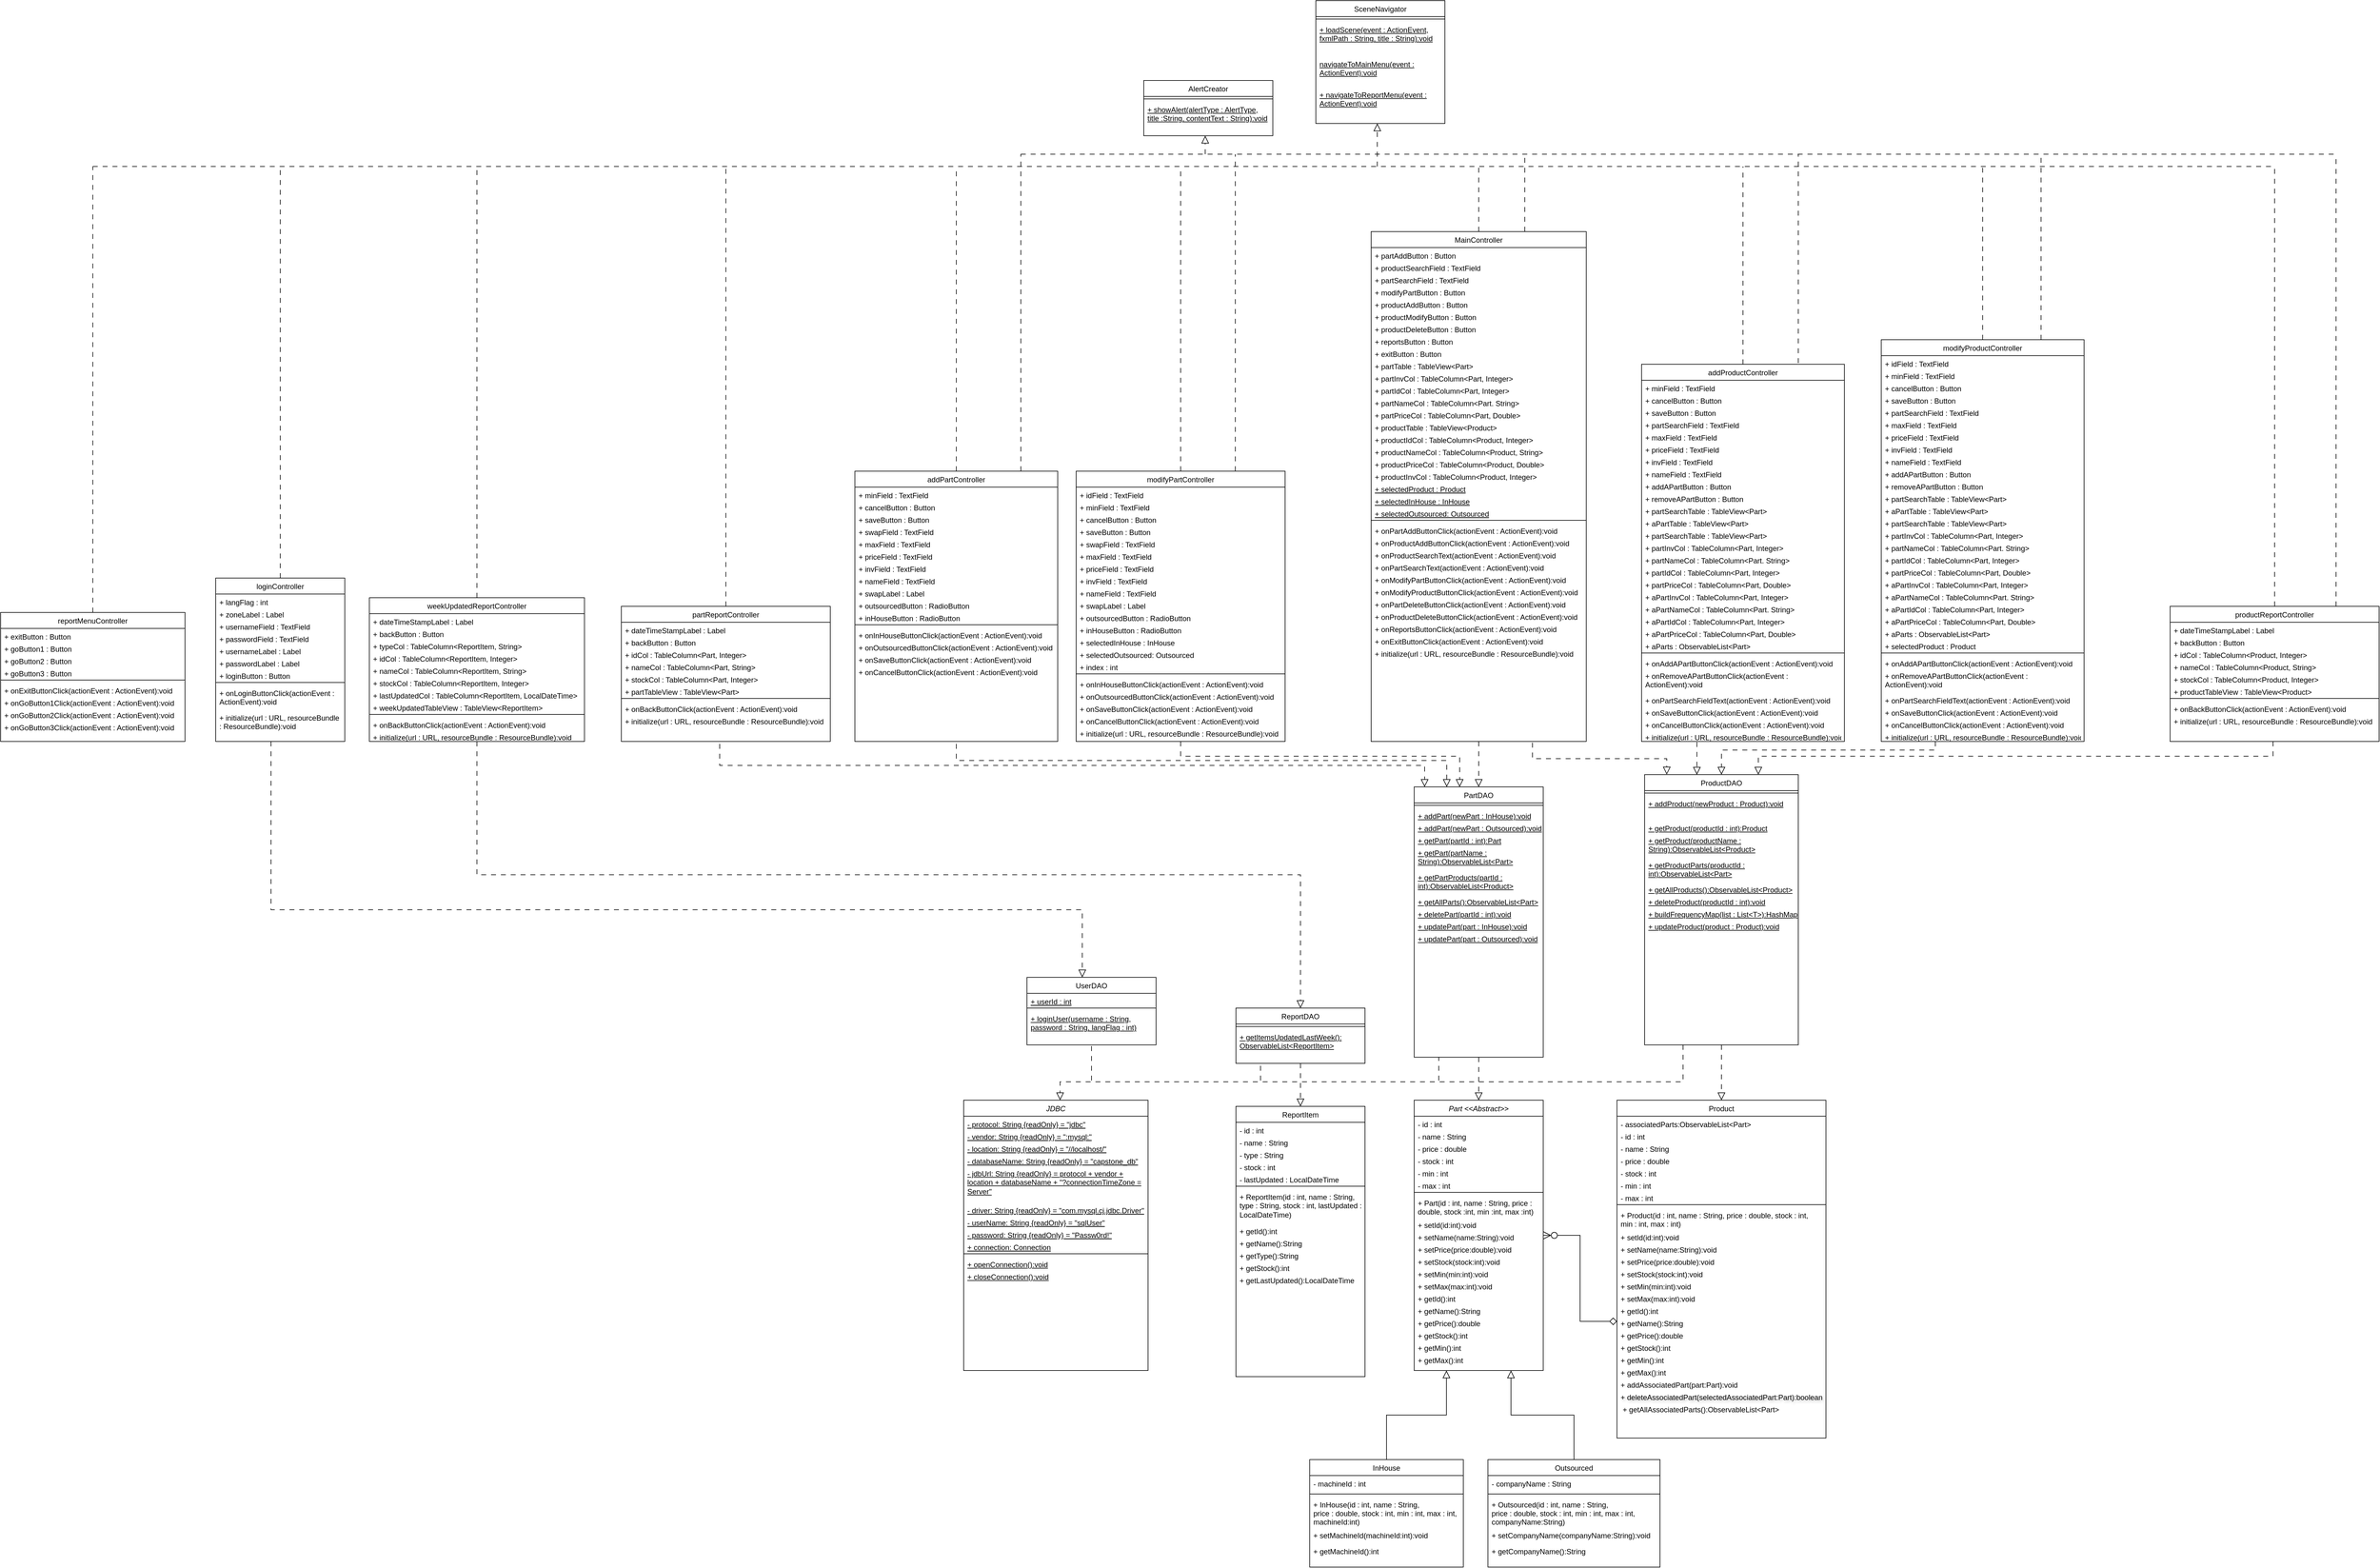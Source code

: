 <mxfile version="27.1.1">
  <diagram id="C5RBs43oDa-KdzZeNtuy" name="Page-1">
    <mxGraphModel dx="3907" dy="3089" grid="1" gridSize="10" guides="1" tooltips="1" connect="1" arrows="1" fold="1" page="1" pageScale="1" pageWidth="827" pageHeight="1169" math="0" shadow="0">
      <root>
        <mxCell id="WIyWlLk6GJQsqaUBKTNV-0" />
        <mxCell id="WIyWlLk6GJQsqaUBKTNV-1" parent="WIyWlLk6GJQsqaUBKTNV-0" />
        <mxCell id="zkfFHV4jXpPFQw0GAbJ--0" value="Part &lt;&lt;Abstract&gt;&gt;" style="swimlane;fontStyle=2;align=center;verticalAlign=top;childLayout=stackLayout;horizontal=1;startSize=26;horizontalStack=0;resizeParent=1;resizeLast=0;collapsible=1;marginBottom=0;rounded=0;shadow=0;strokeWidth=1;" parent="WIyWlLk6GJQsqaUBKTNV-1" vertex="1">
          <mxGeometry x="20" width="210" height="440" as="geometry">
            <mxRectangle x="230" y="140" width="160" height="26" as="alternateBounds" />
          </mxGeometry>
        </mxCell>
        <mxCell id="zkfFHV4jXpPFQw0GAbJ--1" value="- id : int" style="text;align=left;verticalAlign=top;spacingLeft=4;spacingRight=4;overflow=hidden;rotatable=0;points=[[0,0.5],[1,0.5]];portConstraint=eastwest;" parent="zkfFHV4jXpPFQw0GAbJ--0" vertex="1">
          <mxGeometry y="26" width="210" height="20" as="geometry" />
        </mxCell>
        <mxCell id="zkfFHV4jXpPFQw0GAbJ--2" value="- name : String" style="text;align=left;verticalAlign=top;spacingLeft=4;spacingRight=4;overflow=hidden;rotatable=0;points=[[0,0.5],[1,0.5]];portConstraint=eastwest;rounded=0;shadow=0;html=0;" parent="zkfFHV4jXpPFQw0GAbJ--0" vertex="1">
          <mxGeometry y="46" width="210" height="20" as="geometry" />
        </mxCell>
        <mxCell id="zkfFHV4jXpPFQw0GAbJ--3" value="- price : double" style="text;align=left;verticalAlign=top;spacingLeft=4;spacingRight=4;overflow=hidden;rotatable=0;points=[[0,0.5],[1,0.5]];portConstraint=eastwest;rounded=0;shadow=0;html=0;" parent="zkfFHV4jXpPFQw0GAbJ--0" vertex="1">
          <mxGeometry y="66" width="210" height="20" as="geometry" />
        </mxCell>
        <mxCell id="XqZ6fajB8CDdtey1G4IA-0" value="- stock : int" style="text;align=left;verticalAlign=top;spacingLeft=4;spacingRight=4;overflow=hidden;rotatable=0;points=[[0,0.5],[1,0.5]];portConstraint=eastwest;rounded=0;shadow=0;html=0;" parent="zkfFHV4jXpPFQw0GAbJ--0" vertex="1">
          <mxGeometry y="86" width="210" height="20" as="geometry" />
        </mxCell>
        <mxCell id="XqZ6fajB8CDdtey1G4IA-1" value="- min : int" style="text;align=left;verticalAlign=top;spacingLeft=4;spacingRight=4;overflow=hidden;rotatable=0;points=[[0,0.5],[1,0.5]];portConstraint=eastwest;rounded=0;shadow=0;html=0;" parent="zkfFHV4jXpPFQw0GAbJ--0" vertex="1">
          <mxGeometry y="106" width="210" height="20" as="geometry" />
        </mxCell>
        <mxCell id="XqZ6fajB8CDdtey1G4IA-2" value="- max : int" style="text;align=left;verticalAlign=top;spacingLeft=4;spacingRight=4;overflow=hidden;rotatable=0;points=[[0,0.5],[1,0.5]];portConstraint=eastwest;rounded=0;shadow=0;html=0;" parent="zkfFHV4jXpPFQw0GAbJ--0" vertex="1">
          <mxGeometry y="126" width="210" height="20" as="geometry" />
        </mxCell>
        <mxCell id="zkfFHV4jXpPFQw0GAbJ--4" value="" style="line;html=1;strokeWidth=1;align=left;verticalAlign=middle;spacingTop=-1;spacingLeft=3;spacingRight=3;rotatable=0;labelPosition=right;points=[];portConstraint=eastwest;" parent="zkfFHV4jXpPFQw0GAbJ--0" vertex="1">
          <mxGeometry y="146" width="210" height="8" as="geometry" />
        </mxCell>
        <mxCell id="zkfFHV4jXpPFQw0GAbJ--5" value="+ Part(id : int, name : String, price : double, stock :int, min :int, max :int)" style="text;align=left;verticalAlign=top;spacingLeft=4;spacingRight=4;overflow=hidden;rotatable=0;points=[[0,0.5],[1,0.5]];portConstraint=eastwest;whiteSpace=wrap;" parent="zkfFHV4jXpPFQw0GAbJ--0" vertex="1">
          <mxGeometry y="154" width="210" height="36" as="geometry" />
        </mxCell>
        <mxCell id="XqZ6fajB8CDdtey1G4IA-3" value="+ setId(id:int):void" style="text;align=left;verticalAlign=top;spacingLeft=4;spacingRight=4;overflow=hidden;rotatable=0;points=[[0,0.5],[1,0.5]];portConstraint=eastwest;" parent="zkfFHV4jXpPFQw0GAbJ--0" vertex="1">
          <mxGeometry y="190" width="210" height="20" as="geometry" />
        </mxCell>
        <mxCell id="XqZ6fajB8CDdtey1G4IA-4" value="+ setName(name:String):void" style="text;align=left;verticalAlign=top;spacingLeft=4;spacingRight=4;overflow=hidden;rotatable=0;points=[[0,0.5],[1,0.5]];portConstraint=eastwest;" parent="zkfFHV4jXpPFQw0GAbJ--0" vertex="1">
          <mxGeometry y="210" width="210" height="20" as="geometry" />
        </mxCell>
        <mxCell id="XqZ6fajB8CDdtey1G4IA-5" value="+ setPrice(price:double):void" style="text;align=left;verticalAlign=top;spacingLeft=4;spacingRight=4;overflow=hidden;rotatable=0;points=[[0,0.5],[1,0.5]];portConstraint=eastwest;" parent="zkfFHV4jXpPFQw0GAbJ--0" vertex="1">
          <mxGeometry y="230" width="210" height="20" as="geometry" />
        </mxCell>
        <mxCell id="XqZ6fajB8CDdtey1G4IA-6" value="+ setStock(stock:int):void" style="text;spacingLeft=4;" parent="zkfFHV4jXpPFQw0GAbJ--0" vertex="1">
          <mxGeometry y="250" width="210" height="20" as="geometry" />
        </mxCell>
        <mxCell id="XqZ6fajB8CDdtey1G4IA-7" value="+ setMin(min:int):void" style="text;whiteSpace=wrap;html=1;spacingLeft=4;" parent="zkfFHV4jXpPFQw0GAbJ--0" vertex="1">
          <mxGeometry y="270" width="210" height="20" as="geometry" />
        </mxCell>
        <mxCell id="XqZ6fajB8CDdtey1G4IA-8" value="+ setMax(max:int):void" style="text;whiteSpace=wrap;html=1;spacingLeft=4;" parent="zkfFHV4jXpPFQw0GAbJ--0" vertex="1">
          <mxGeometry y="290" width="210" height="20" as="geometry" />
        </mxCell>
        <mxCell id="XqZ6fajB8CDdtey1G4IA-9" value="+ getId():int" style="text;whiteSpace=wrap;html=1;spacingLeft=4;" parent="zkfFHV4jXpPFQw0GAbJ--0" vertex="1">
          <mxGeometry y="310" width="210" height="20" as="geometry" />
        </mxCell>
        <mxCell id="XqZ6fajB8CDdtey1G4IA-10" value="+ getName():String" style="text;whiteSpace=wrap;html=1;spacingLeft=4;" parent="zkfFHV4jXpPFQw0GAbJ--0" vertex="1">
          <mxGeometry y="330" width="210" height="20" as="geometry" />
        </mxCell>
        <mxCell id="XqZ6fajB8CDdtey1G4IA-11" value="+ getPrice():double" style="text;whiteSpace=wrap;html=1;spacingLeft=4;" parent="zkfFHV4jXpPFQw0GAbJ--0" vertex="1">
          <mxGeometry y="350" width="210" height="20" as="geometry" />
        </mxCell>
        <mxCell id="XqZ6fajB8CDdtey1G4IA-12" value="+ getStock():int" style="text;whiteSpace=wrap;html=1;spacingLeft=4;" parent="zkfFHV4jXpPFQw0GAbJ--0" vertex="1">
          <mxGeometry y="370" width="210" height="20" as="geometry" />
        </mxCell>
        <mxCell id="XqZ6fajB8CDdtey1G4IA-13" value="+ getMin():int" style="text;whiteSpace=wrap;html=1;spacingLeft=4;" parent="zkfFHV4jXpPFQw0GAbJ--0" vertex="1">
          <mxGeometry y="390" width="210" height="20" as="geometry" />
        </mxCell>
        <mxCell id="XqZ6fajB8CDdtey1G4IA-14" value="+ getMax():int" style="text;whiteSpace=wrap;html=1;spacingLeft=4;" parent="zkfFHV4jXpPFQw0GAbJ--0" vertex="1">
          <mxGeometry y="410" width="210" height="20" as="geometry" />
        </mxCell>
        <mxCell id="zkfFHV4jXpPFQw0GAbJ--6" value="InHouse" style="swimlane;fontStyle=0;align=center;verticalAlign=top;childLayout=stackLayout;horizontal=1;startSize=26;horizontalStack=0;resizeParent=1;resizeLast=0;collapsible=1;marginBottom=0;rounded=0;shadow=0;strokeWidth=1;" parent="WIyWlLk6GJQsqaUBKTNV-1" vertex="1">
          <mxGeometry x="-150" y="585" width="250" height="175" as="geometry">
            <mxRectangle x="130" y="380" width="160" height="26" as="alternateBounds" />
          </mxGeometry>
        </mxCell>
        <mxCell id="zkfFHV4jXpPFQw0GAbJ--7" value="- machineId : int" style="text;align=left;verticalAlign=top;spacingLeft=4;spacingRight=4;overflow=hidden;rotatable=0;points=[[0,0.5],[1,0.5]];portConstraint=eastwest;" parent="zkfFHV4jXpPFQw0GAbJ--6" vertex="1">
          <mxGeometry y="26" width="250" height="26" as="geometry" />
        </mxCell>
        <mxCell id="zkfFHV4jXpPFQw0GAbJ--9" value="" style="line;html=1;strokeWidth=1;align=left;verticalAlign=middle;spacingTop=-1;spacingLeft=3;spacingRight=3;rotatable=0;labelPosition=right;points=[];portConstraint=eastwest;" parent="zkfFHV4jXpPFQw0GAbJ--6" vertex="1">
          <mxGeometry y="52" width="250" height="8" as="geometry" />
        </mxCell>
        <mxCell id="zkfFHV4jXpPFQw0GAbJ--11" value="+ InHouse(id : int, name : String, &#xa;price : double, stock : int, min : int,  max : int, &#xa;machineId:int)" style="text;align=left;verticalAlign=top;spacingLeft=4;spacingRight=4;overflow=hidden;rotatable=0;points=[[0,0.5],[1,0.5]];portConstraint=eastwest;" parent="zkfFHV4jXpPFQw0GAbJ--6" vertex="1">
          <mxGeometry y="60" width="250" height="50" as="geometry" />
        </mxCell>
        <mxCell id="XqZ6fajB8CDdtey1G4IA-22" value="+ setMachineId(machineId:int):void" style="text;align=left;verticalAlign=top;spacingLeft=4;spacingRight=4;overflow=hidden;rotatable=0;points=[[0,0.5],[1,0.5]];portConstraint=eastwest;" parent="zkfFHV4jXpPFQw0GAbJ--6" vertex="1">
          <mxGeometry y="110" width="250" height="26" as="geometry" />
        </mxCell>
        <mxCell id="XqZ6fajB8CDdtey1G4IA-23" value="+ getMachineId():int" style="text;align=left;verticalAlign=top;spacingLeft=4;spacingRight=4;overflow=hidden;rotatable=0;points=[[0,0.5],[1,0.5]];portConstraint=eastwest;" parent="zkfFHV4jXpPFQw0GAbJ--6" vertex="1">
          <mxGeometry y="136" width="250" height="26" as="geometry" />
        </mxCell>
        <mxCell id="zkfFHV4jXpPFQw0GAbJ--12" value="" style="endArrow=block;endSize=10;endFill=0;shadow=0;strokeWidth=1;rounded=0;curved=0;edgeStyle=elbowEdgeStyle;elbow=vertical;entryX=0.25;entryY=1;entryDx=0;entryDy=0;" parent="WIyWlLk6GJQsqaUBKTNV-1" source="zkfFHV4jXpPFQw0GAbJ--6" target="zkfFHV4jXpPFQw0GAbJ--0" edge="1">
          <mxGeometry width="160" relative="1" as="geometry">
            <mxPoint x="200" y="203" as="sourcePoint" />
            <mxPoint x="200" y="203" as="targetPoint" />
          </mxGeometry>
        </mxCell>
        <mxCell id="zkfFHV4jXpPFQw0GAbJ--17" value="Product" style="swimlane;fontStyle=0;align=center;verticalAlign=top;childLayout=stackLayout;horizontal=1;startSize=26;horizontalStack=0;resizeParent=1;resizeLast=0;collapsible=1;marginBottom=0;rounded=0;shadow=0;strokeWidth=1;" parent="WIyWlLk6GJQsqaUBKTNV-1" vertex="1">
          <mxGeometry x="350" width="340" height="550" as="geometry">
            <mxRectangle x="550" y="140" width="160" height="26" as="alternateBounds" />
          </mxGeometry>
        </mxCell>
        <mxCell id="zkfFHV4jXpPFQw0GAbJ--18" value="- associatedParts:ObservableList&lt;Part&gt;" style="text;align=left;verticalAlign=top;spacingLeft=4;spacingRight=4;overflow=hidden;rotatable=0;points=[[0,0.5],[1,0.5]];portConstraint=eastwest;" parent="zkfFHV4jXpPFQw0GAbJ--17" vertex="1">
          <mxGeometry y="26" width="340" height="20" as="geometry" />
        </mxCell>
        <mxCell id="XqZ6fajB8CDdtey1G4IA-27" value="- id : int" style="text;align=left;verticalAlign=top;spacingLeft=4;spacingRight=4;overflow=hidden;rotatable=0;points=[[0,0.5],[1,0.5]];portConstraint=eastwest;" parent="zkfFHV4jXpPFQw0GAbJ--17" vertex="1">
          <mxGeometry y="46" width="340" height="20" as="geometry" />
        </mxCell>
        <mxCell id="XqZ6fajB8CDdtey1G4IA-28" value="- name : String" style="text;align=left;verticalAlign=top;spacingLeft=4;spacingRight=4;overflow=hidden;rotatable=0;points=[[0,0.5],[1,0.5]];portConstraint=eastwest;" parent="zkfFHV4jXpPFQw0GAbJ--17" vertex="1">
          <mxGeometry y="66" width="340" height="20" as="geometry" />
        </mxCell>
        <mxCell id="XqZ6fajB8CDdtey1G4IA-29" value="- price : double" style="text;align=left;verticalAlign=top;spacingLeft=4;spacingRight=4;overflow=hidden;rotatable=0;points=[[0,0.5],[1,0.5]];portConstraint=eastwest;" parent="zkfFHV4jXpPFQw0GAbJ--17" vertex="1">
          <mxGeometry y="86" width="340" height="20" as="geometry" />
        </mxCell>
        <mxCell id="XqZ6fajB8CDdtey1G4IA-30" value="- stock : int" style="text;align=left;verticalAlign=top;spacingLeft=4;spacingRight=4;overflow=hidden;rotatable=0;points=[[0,0.5],[1,0.5]];portConstraint=eastwest;" parent="zkfFHV4jXpPFQw0GAbJ--17" vertex="1">
          <mxGeometry y="106" width="340" height="20" as="geometry" />
        </mxCell>
        <mxCell id="XqZ6fajB8CDdtey1G4IA-31" value="- min : int" style="text;align=left;verticalAlign=top;spacingLeft=4;spacingRight=4;overflow=hidden;rotatable=0;points=[[0,0.5],[1,0.5]];portConstraint=eastwest;" parent="zkfFHV4jXpPFQw0GAbJ--17" vertex="1">
          <mxGeometry y="126" width="340" height="20" as="geometry" />
        </mxCell>
        <mxCell id="XqZ6fajB8CDdtey1G4IA-32" value="- max : int" style="text;align=left;verticalAlign=top;spacingLeft=4;spacingRight=4;overflow=hidden;rotatable=0;points=[[0,0.5],[1,0.5]];portConstraint=eastwest;" parent="zkfFHV4jXpPFQw0GAbJ--17" vertex="1">
          <mxGeometry y="146" width="340" height="20" as="geometry" />
        </mxCell>
        <mxCell id="zkfFHV4jXpPFQw0GAbJ--23" value="" style="line;html=1;strokeWidth=1;align=left;verticalAlign=middle;spacingTop=-1;spacingLeft=3;spacingRight=3;rotatable=0;labelPosition=right;points=[];portConstraint=eastwest;" parent="zkfFHV4jXpPFQw0GAbJ--17" vertex="1">
          <mxGeometry y="166" width="340" height="8" as="geometry" />
        </mxCell>
        <mxCell id="zkfFHV4jXpPFQw0GAbJ--25" value="+ Product(id : int, name : String, price : double, stock : int, &#xa;min : int,  max : int)" style="text;align=left;verticalAlign=top;spacingLeft=4;spacingRight=4;overflow=hidden;rotatable=0;points=[[0,0.5],[1,0.5]];portConstraint=eastwest;" parent="zkfFHV4jXpPFQw0GAbJ--17" vertex="1">
          <mxGeometry y="174" width="340" height="36" as="geometry" />
        </mxCell>
        <mxCell id="XqZ6fajB8CDdtey1G4IA-33" value="+ setId(id:int):void" style="text;align=left;verticalAlign=top;spacingLeft=4;spacingRight=4;overflow=hidden;rotatable=0;points=[[0,0.5],[1,0.5]];portConstraint=eastwest;" parent="zkfFHV4jXpPFQw0GAbJ--17" vertex="1">
          <mxGeometry y="210" width="340" height="20" as="geometry" />
        </mxCell>
        <mxCell id="XqZ6fajB8CDdtey1G4IA-34" value="+ setName(name:String):void" style="text;align=left;verticalAlign=top;spacingLeft=4;spacingRight=4;overflow=hidden;rotatable=0;points=[[0,0.5],[1,0.5]];portConstraint=eastwest;" parent="zkfFHV4jXpPFQw0GAbJ--17" vertex="1">
          <mxGeometry y="230" width="340" height="20" as="geometry" />
        </mxCell>
        <mxCell id="XqZ6fajB8CDdtey1G4IA-35" value="+ setPrice(price:double):void" style="text;align=left;verticalAlign=top;spacingLeft=4;spacingRight=4;overflow=hidden;rotatable=0;points=[[0,0.5],[1,0.5]];portConstraint=eastwest;" parent="zkfFHV4jXpPFQw0GAbJ--17" vertex="1">
          <mxGeometry y="250" width="340" height="20" as="geometry" />
        </mxCell>
        <mxCell id="XqZ6fajB8CDdtey1G4IA-36" value="+ setStock(stock:int):void" style="text;align=left;verticalAlign=top;spacingLeft=4;spacingRight=4;overflow=hidden;rotatable=0;points=[[0,0.5],[1,0.5]];portConstraint=eastwest;" parent="zkfFHV4jXpPFQw0GAbJ--17" vertex="1">
          <mxGeometry y="270" width="340" height="20" as="geometry" />
        </mxCell>
        <mxCell id="XqZ6fajB8CDdtey1G4IA-37" value=" + setMin(min:int):void" style="text;align=left;verticalAlign=top;spacingLeft=4;spacingRight=4;overflow=hidden;rotatable=0;points=[[0,0.5],[1,0.5]];portConstraint=eastwest;" parent="zkfFHV4jXpPFQw0GAbJ--17" vertex="1">
          <mxGeometry y="290" width="340" height="20" as="geometry" />
        </mxCell>
        <mxCell id="XqZ6fajB8CDdtey1G4IA-38" value=" + setMax(max:int):void" style="text;align=left;verticalAlign=top;spacingLeft=4;spacingRight=4;overflow=hidden;rotatable=0;points=[[0,0.5],[1,0.5]];portConstraint=eastwest;" parent="zkfFHV4jXpPFQw0GAbJ--17" vertex="1">
          <mxGeometry y="310" width="340" height="20" as="geometry" />
        </mxCell>
        <mxCell id="XqZ6fajB8CDdtey1G4IA-39" value="+ getId():int" style="text;align=left;verticalAlign=top;spacingLeft=4;spacingRight=4;overflow=hidden;rotatable=0;points=[[0,0.5],[1,0.5]];portConstraint=eastwest;" parent="zkfFHV4jXpPFQw0GAbJ--17" vertex="1">
          <mxGeometry y="330" width="340" height="20" as="geometry" />
        </mxCell>
        <mxCell id="XqZ6fajB8CDdtey1G4IA-40" value=" + getName():String" style="text;align=left;verticalAlign=top;spacingLeft=4;spacingRight=4;overflow=hidden;rotatable=0;points=[[0,0.5],[1,0.5]];portConstraint=eastwest;" parent="zkfFHV4jXpPFQw0GAbJ--17" vertex="1">
          <mxGeometry y="350" width="340" height="20" as="geometry" />
        </mxCell>
        <mxCell id="XqZ6fajB8CDdtey1G4IA-41" value="+ getPrice():double" style="text;align=left;verticalAlign=top;spacingLeft=4;spacingRight=4;overflow=hidden;rotatable=0;points=[[0,0.5],[1,0.5]];portConstraint=eastwest;" parent="zkfFHV4jXpPFQw0GAbJ--17" vertex="1">
          <mxGeometry y="370" width="340" height="20" as="geometry" />
        </mxCell>
        <mxCell id="XqZ6fajB8CDdtey1G4IA-42" value="+ getStock():int" style="text;align=left;verticalAlign=top;spacingLeft=4;spacingRight=4;overflow=hidden;rotatable=0;points=[[0,0.5],[1,0.5]];portConstraint=eastwest;" parent="zkfFHV4jXpPFQw0GAbJ--17" vertex="1">
          <mxGeometry y="390" width="340" height="20" as="geometry" />
        </mxCell>
        <mxCell id="XqZ6fajB8CDdtey1G4IA-43" value="+ getMin():int" style="text;align=left;verticalAlign=top;spacingLeft=4;spacingRight=4;overflow=hidden;rotatable=0;points=[[0,0.5],[1,0.5]];portConstraint=eastwest;" parent="zkfFHV4jXpPFQw0GAbJ--17" vertex="1">
          <mxGeometry y="410" width="340" height="20" as="geometry" />
        </mxCell>
        <mxCell id="XqZ6fajB8CDdtey1G4IA-44" value="+ getMax():int" style="text;align=left;verticalAlign=top;spacingLeft=4;spacingRight=4;overflow=hidden;rotatable=0;points=[[0,0.5],[1,0.5]];portConstraint=eastwest;" parent="zkfFHV4jXpPFQw0GAbJ--17" vertex="1">
          <mxGeometry y="430" width="340" height="20" as="geometry" />
        </mxCell>
        <mxCell id="XqZ6fajB8CDdtey1G4IA-45" value="+ addAssociatedPart(part:Part):void " style="text;align=left;verticalAlign=top;spacingLeft=4;spacingRight=4;overflow=hidden;rotatable=0;points=[[0,0.5],[1,0.5]];portConstraint=eastwest;" parent="zkfFHV4jXpPFQw0GAbJ--17" vertex="1">
          <mxGeometry y="450" width="340" height="20" as="geometry" />
        </mxCell>
        <mxCell id="XqZ6fajB8CDdtey1G4IA-46" value="+ deleteAssociatedPart(selectedAssociatedPart:Part):boolean" style="text;align=left;verticalAlign=top;spacingLeft=4;spacingRight=4;overflow=hidden;rotatable=0;points=[[0,0.5],[1,0.5]];portConstraint=eastwest;textShadow=1;" parent="zkfFHV4jXpPFQw0GAbJ--17" vertex="1">
          <mxGeometry y="470" width="340" height="20" as="geometry" />
        </mxCell>
        <mxCell id="XqZ6fajB8CDdtey1G4IA-47" value=" + getAllAssociatedParts():ObservableList&lt;Part&gt;" style="text;align=left;verticalAlign=top;spacingLeft=4;spacingRight=4;overflow=hidden;rotatable=0;points=[[0,0.5],[1,0.5]];portConstraint=eastwest;" parent="zkfFHV4jXpPFQw0GAbJ--17" vertex="1">
          <mxGeometry y="490" width="340" height="20" as="geometry" />
        </mxCell>
        <mxCell id="XqZ6fajB8CDdtey1G4IA-21" style="edgeStyle=elbowEdgeStyle;rounded=0;orthogonalLoop=1;jettySize=auto;html=1;endArrow=block;endFill=0;endSize=10;exitX=0.5;exitY=0;exitDx=0;exitDy=0;entryX=0.75;entryY=1;entryDx=0;entryDy=0;elbow=vertical;" parent="WIyWlLk6GJQsqaUBKTNV-1" source="XqZ6fajB8CDdtey1G4IA-15" target="zkfFHV4jXpPFQw0GAbJ--0" edge="1">
          <mxGeometry relative="1" as="geometry">
            <mxPoint x="160" y="530" as="targetPoint" />
          </mxGeometry>
        </mxCell>
        <mxCell id="XqZ6fajB8CDdtey1G4IA-15" value="Outsourced" style="swimlane;fontStyle=0;align=center;verticalAlign=top;childLayout=stackLayout;horizontal=1;startSize=26;horizontalStack=0;resizeParent=1;resizeLast=0;collapsible=1;marginBottom=0;rounded=0;shadow=0;strokeWidth=1;" parent="WIyWlLk6GJQsqaUBKTNV-1" vertex="1">
          <mxGeometry x="140" y="585" width="280" height="175" as="geometry">
            <mxRectangle x="130" y="380" width="160" height="26" as="alternateBounds" />
          </mxGeometry>
        </mxCell>
        <mxCell id="XqZ6fajB8CDdtey1G4IA-16" value="- companyName : String" style="text;align=left;verticalAlign=top;spacingLeft=4;spacingRight=4;overflow=hidden;rotatable=0;points=[[0,0.5],[1,0.5]];portConstraint=eastwest;" parent="XqZ6fajB8CDdtey1G4IA-15" vertex="1">
          <mxGeometry y="26" width="280" height="26" as="geometry" />
        </mxCell>
        <mxCell id="XqZ6fajB8CDdtey1G4IA-18" value="" style="line;html=1;strokeWidth=1;align=left;verticalAlign=middle;spacingTop=-1;spacingLeft=3;spacingRight=3;rotatable=0;labelPosition=right;points=[];portConstraint=eastwest;" parent="XqZ6fajB8CDdtey1G4IA-15" vertex="1">
          <mxGeometry y="52" width="280" height="8" as="geometry" />
        </mxCell>
        <mxCell id="XqZ6fajB8CDdtey1G4IA-20" value=" + Outsourced(id : int, name : String, &#xa;price : double, stock : int, min : int,  max : int, &#xa;companyName:String)" style="text;align=left;verticalAlign=top;spacingLeft=4;spacingRight=4;overflow=hidden;rotatable=0;points=[[0,0.5],[1,0.5]];portConstraint=eastwest;" parent="XqZ6fajB8CDdtey1G4IA-15" vertex="1">
          <mxGeometry y="60" width="280" height="50" as="geometry" />
        </mxCell>
        <mxCell id="XqZ6fajB8CDdtey1G4IA-24" value="+ setCompanyName(companyName:String):void" style="text;align=left;verticalAlign=top;spacingLeft=4;spacingRight=4;overflow=hidden;rotatable=0;points=[[0,0.5],[1,0.5]];portConstraint=eastwest;" parent="XqZ6fajB8CDdtey1G4IA-15" vertex="1">
          <mxGeometry y="110" width="280" height="26" as="geometry" />
        </mxCell>
        <mxCell id="XqZ6fajB8CDdtey1G4IA-25" value=" + getCompanyName():String" style="text;align=left;verticalAlign=top;spacingLeft=4;spacingRight=4;overflow=hidden;rotatable=0;points=[[0,0.5],[1,0.5]];portConstraint=eastwest;" parent="XqZ6fajB8CDdtey1G4IA-15" vertex="1">
          <mxGeometry y="136" width="280" height="26" as="geometry" />
        </mxCell>
        <mxCell id="XqZ6fajB8CDdtey1G4IA-48" value="ReportItem" style="swimlane;fontStyle=0;align=center;verticalAlign=top;childLayout=stackLayout;horizontal=1;startSize=26;horizontalStack=0;resizeParent=1;resizeLast=0;collapsible=1;marginBottom=0;rounded=0;shadow=0;strokeWidth=1;" parent="WIyWlLk6GJQsqaUBKTNV-1" vertex="1">
          <mxGeometry x="-270" y="10" width="210" height="440" as="geometry">
            <mxRectangle x="230" y="140" width="160" height="26" as="alternateBounds" />
          </mxGeometry>
        </mxCell>
        <mxCell id="XqZ6fajB8CDdtey1G4IA-49" value="- id : int" style="text;align=left;verticalAlign=top;spacingLeft=4;spacingRight=4;overflow=hidden;rotatable=0;points=[[0,0.5],[1,0.5]];portConstraint=eastwest;" parent="XqZ6fajB8CDdtey1G4IA-48" vertex="1">
          <mxGeometry y="26" width="210" height="20" as="geometry" />
        </mxCell>
        <mxCell id="XqZ6fajB8CDdtey1G4IA-50" value="- name : String" style="text;align=left;verticalAlign=top;spacingLeft=4;spacingRight=4;overflow=hidden;rotatable=0;points=[[0,0.5],[1,0.5]];portConstraint=eastwest;rounded=0;shadow=0;html=0;" parent="XqZ6fajB8CDdtey1G4IA-48" vertex="1">
          <mxGeometry y="46" width="210" height="20" as="geometry" />
        </mxCell>
        <mxCell id="XqZ6fajB8CDdtey1G4IA-51" value="- type : String" style="text;align=left;verticalAlign=top;spacingLeft=4;spacingRight=4;overflow=hidden;rotatable=0;points=[[0,0.5],[1,0.5]];portConstraint=eastwest;rounded=0;shadow=0;html=0;" parent="XqZ6fajB8CDdtey1G4IA-48" vertex="1">
          <mxGeometry y="66" width="210" height="20" as="geometry" />
        </mxCell>
        <mxCell id="XqZ6fajB8CDdtey1G4IA-52" value="- stock : int" style="text;align=left;verticalAlign=top;spacingLeft=4;spacingRight=4;overflow=hidden;rotatable=0;points=[[0,0.5],[1,0.5]];portConstraint=eastwest;rounded=0;shadow=0;html=0;" parent="XqZ6fajB8CDdtey1G4IA-48" vertex="1">
          <mxGeometry y="86" width="210" height="20" as="geometry" />
        </mxCell>
        <mxCell id="XqZ6fajB8CDdtey1G4IA-69" value="- lastUpdated : LocalDateTime" style="text;align=left;verticalAlign=top;spacingLeft=4;spacingRight=4;overflow=hidden;rotatable=0;points=[[0,0.5],[1,0.5]];portConstraint=eastwest;rounded=0;shadow=0;html=0;" parent="XqZ6fajB8CDdtey1G4IA-48" vertex="1">
          <mxGeometry y="106" width="210" height="20" as="geometry" />
        </mxCell>
        <mxCell id="XqZ6fajB8CDdtey1G4IA-55" value="" style="line;html=1;strokeWidth=1;align=left;verticalAlign=middle;spacingTop=-1;spacingLeft=3;spacingRight=3;rotatable=0;labelPosition=right;points=[];portConstraint=eastwest;" parent="XqZ6fajB8CDdtey1G4IA-48" vertex="1">
          <mxGeometry y="126" width="210" height="8" as="geometry" />
        </mxCell>
        <mxCell id="XqZ6fajB8CDdtey1G4IA-56" value="+ ReportItem(id : int, name : String, type : String, stock : int, lastUpdated : LocalDateTime)" style="text;align=left;verticalAlign=top;spacingLeft=4;spacingRight=4;overflow=hidden;rotatable=0;points=[[0,0.5],[1,0.5]];portConstraint=eastwest;whiteSpace=wrap;" parent="XqZ6fajB8CDdtey1G4IA-48" vertex="1">
          <mxGeometry y="134" width="210" height="56" as="geometry" />
        </mxCell>
        <mxCell id="XqZ6fajB8CDdtey1G4IA-63" value="+ getId():int" style="text;whiteSpace=wrap;html=1;spacingLeft=4;" parent="XqZ6fajB8CDdtey1G4IA-48" vertex="1">
          <mxGeometry y="190" width="210" height="20" as="geometry" />
        </mxCell>
        <mxCell id="XqZ6fajB8CDdtey1G4IA-64" value="+ getName():String" style="text;whiteSpace=wrap;html=1;spacingLeft=4;" parent="XqZ6fajB8CDdtey1G4IA-48" vertex="1">
          <mxGeometry y="210" width="210" height="20" as="geometry" />
        </mxCell>
        <mxCell id="XqZ6fajB8CDdtey1G4IA-65" value="+ getType():String" style="text;whiteSpace=wrap;html=1;spacingLeft=4;" parent="XqZ6fajB8CDdtey1G4IA-48" vertex="1">
          <mxGeometry y="230" width="210" height="20" as="geometry" />
        </mxCell>
        <mxCell id="XqZ6fajB8CDdtey1G4IA-66" value="+ getStock():int" style="text;whiteSpace=wrap;html=1;spacingLeft=4;" parent="XqZ6fajB8CDdtey1G4IA-48" vertex="1">
          <mxGeometry y="250" width="210" height="20" as="geometry" />
        </mxCell>
        <mxCell id="XqZ6fajB8CDdtey1G4IA-67" value="+ getLastUpdated():LocalDateTime" style="text;whiteSpace=wrap;html=1;spacingLeft=4;" parent="XqZ6fajB8CDdtey1G4IA-48" vertex="1">
          <mxGeometry y="270" width="210" height="20" as="geometry" />
        </mxCell>
        <mxCell id="J83NMLAPPB5bOTVtwtIn-1" style="edgeStyle=orthogonalEdgeStyle;rounded=0;orthogonalLoop=1;jettySize=auto;html=1;dashed=1;dashPattern=8 8;endArrow=block;endFill=0;endSize=10;" edge="1" parent="WIyWlLk6GJQsqaUBKTNV-1" source="XqZ6fajB8CDdtey1G4IA-70" target="zkfFHV4jXpPFQw0GAbJ--0">
          <mxGeometry relative="1" as="geometry" />
        </mxCell>
        <mxCell id="XqZ6fajB8CDdtey1G4IA-70" value="PartDAO" style="swimlane;fontStyle=0;align=center;verticalAlign=top;childLayout=stackLayout;horizontal=1;startSize=26;horizontalStack=0;resizeParent=1;resizeLast=0;collapsible=1;marginBottom=0;rounded=0;shadow=0;strokeWidth=1;" parent="WIyWlLk6GJQsqaUBKTNV-1" vertex="1">
          <mxGeometry x="20" y="-510" width="210" height="440" as="geometry">
            <mxRectangle x="230" y="140" width="160" height="26" as="alternateBounds" />
          </mxGeometry>
        </mxCell>
        <mxCell id="XqZ6fajB8CDdtey1G4IA-76" value="" style="line;html=1;strokeWidth=1;align=left;verticalAlign=middle;spacingTop=-1;spacingLeft=3;spacingRight=3;rotatable=0;labelPosition=right;points=[];portConstraint=eastwest;" parent="XqZ6fajB8CDdtey1G4IA-70" vertex="1">
          <mxGeometry y="26" width="210" height="8" as="geometry" />
        </mxCell>
        <mxCell id="XqZ6fajB8CDdtey1G4IA-77" value="+ addPart(newPart : InHouse):void" style="text;align=left;verticalAlign=top;spacingLeft=4;spacingRight=4;overflow=hidden;rotatable=0;points=[[0,0.5],[1,0.5]];portConstraint=eastwest;whiteSpace=wrap;fontStyle=4" parent="XqZ6fajB8CDdtey1G4IA-70" vertex="1">
          <mxGeometry y="34" width="210" height="20" as="geometry" />
        </mxCell>
        <mxCell id="XqZ6fajB8CDdtey1G4IA-78" value="&lt;u&gt;+ addPart(newPart : Outsourced):void&lt;/u&gt;" style="text;whiteSpace=wrap;html=1;spacingLeft=4;" parent="XqZ6fajB8CDdtey1G4IA-70" vertex="1">
          <mxGeometry y="54" width="210" height="20" as="geometry" />
        </mxCell>
        <mxCell id="XqZ6fajB8CDdtey1G4IA-79" value="&lt;u&gt;+ getPart(partId : int):Part&lt;/u&gt;" style="text;whiteSpace=wrap;html=1;spacingLeft=4;" parent="XqZ6fajB8CDdtey1G4IA-70" vertex="1">
          <mxGeometry y="74" width="210" height="20" as="geometry" />
        </mxCell>
        <mxCell id="XqZ6fajB8CDdtey1G4IA-80" value="&lt;u&gt;+ getPart(partName : String):ObservableList&amp;lt;Part&amp;gt;&lt;/u&gt;" style="text;whiteSpace=wrap;html=1;spacingLeft=4;" parent="XqZ6fajB8CDdtey1G4IA-70" vertex="1">
          <mxGeometry y="94" width="210" height="40" as="geometry" />
        </mxCell>
        <mxCell id="XqZ6fajB8CDdtey1G4IA-81" value="&lt;u&gt;+ getPartProducts(partId : int):ObservableList&amp;lt;Product&amp;gt;&lt;/u&gt;" style="text;whiteSpace=wrap;html=1;spacingLeft=4;" parent="XqZ6fajB8CDdtey1G4IA-70" vertex="1">
          <mxGeometry y="134" width="210" height="40" as="geometry" />
        </mxCell>
        <mxCell id="XqZ6fajB8CDdtey1G4IA-82" value="&lt;u&gt;+ getAllParts():ObservableList&amp;lt;Part&amp;gt;&lt;/u&gt;" style="text;whiteSpace=wrap;html=1;spacingLeft=4;" parent="XqZ6fajB8CDdtey1G4IA-70" vertex="1">
          <mxGeometry y="174" width="210" height="20" as="geometry" />
        </mxCell>
        <mxCell id="Rhb8_Ns7X_Xx0lcscQcr-13" value="&lt;u&gt;+ deletePart(partId : int):void&lt;/u&gt;" style="text;whiteSpace=wrap;html=1;spacingLeft=4;" parent="XqZ6fajB8CDdtey1G4IA-70" vertex="1">
          <mxGeometry y="194" width="210" height="20" as="geometry" />
        </mxCell>
        <mxCell id="Rhb8_Ns7X_Xx0lcscQcr-14" value="&lt;u&gt;+ updatePart(part : InHouse):void&lt;/u&gt;" style="text;whiteSpace=wrap;html=1;spacingLeft=4;" parent="XqZ6fajB8CDdtey1G4IA-70" vertex="1">
          <mxGeometry y="214" width="210" height="20" as="geometry" />
        </mxCell>
        <mxCell id="Rhb8_Ns7X_Xx0lcscQcr-15" value="&lt;u&gt;+ updatePart(part : Outsourced):void&lt;/u&gt;" style="text;whiteSpace=wrap;html=1;spacingLeft=4;" parent="XqZ6fajB8CDdtey1G4IA-70" vertex="1">
          <mxGeometry y="234" width="210" height="20" as="geometry" />
        </mxCell>
        <mxCell id="J83NMLAPPB5bOTVtwtIn-3" style="edgeStyle=orthogonalEdgeStyle;rounded=0;orthogonalLoop=1;jettySize=auto;html=1;entryX=0.5;entryY=0;entryDx=0;entryDy=0;dashed=1;dashPattern=8 8;endArrow=block;endFill=0;endSize=10;" edge="1" parent="WIyWlLk6GJQsqaUBKTNV-1" source="XqZ6fajB8CDdtey1G4IA-96" target="XqZ6fajB8CDdtey1G4IA-48">
          <mxGeometry relative="1" as="geometry" />
        </mxCell>
        <mxCell id="XqZ6fajB8CDdtey1G4IA-96" value="ReportDAO" style="swimlane;fontStyle=0;align=center;verticalAlign=top;childLayout=stackLayout;horizontal=1;startSize=26;horizontalStack=0;resizeParent=1;resizeLast=0;collapsible=1;marginBottom=0;rounded=0;shadow=0;strokeWidth=1;" parent="WIyWlLk6GJQsqaUBKTNV-1" vertex="1">
          <mxGeometry x="-270" y="-150" width="210" height="90" as="geometry">
            <mxRectangle x="-1310" width="160" height="26" as="alternateBounds" />
          </mxGeometry>
        </mxCell>
        <mxCell id="XqZ6fajB8CDdtey1G4IA-102" value="" style="line;html=1;strokeWidth=1;align=left;verticalAlign=middle;spacingTop=-1;spacingLeft=3;spacingRight=3;rotatable=0;labelPosition=right;points=[];portConstraint=eastwest;" parent="XqZ6fajB8CDdtey1G4IA-96" vertex="1">
          <mxGeometry y="26" width="210" height="8" as="geometry" />
        </mxCell>
        <mxCell id="XqZ6fajB8CDdtey1G4IA-103" value="+ getItemsUpdatedLastWeek():&#xa;ObservableList&lt;ReportItem&gt;" style="text;align=left;verticalAlign=top;spacingLeft=4;spacingRight=4;overflow=hidden;rotatable=0;points=[[0,0.5],[1,0.5]];portConstraint=eastwest;whiteSpace=wrap;fontStyle=4" parent="XqZ6fajB8CDdtey1G4IA-96" vertex="1">
          <mxGeometry y="34" width="210" height="40" as="geometry" />
        </mxCell>
        <mxCell id="J83NMLAPPB5bOTVtwtIn-4" style="edgeStyle=orthogonalEdgeStyle;rounded=0;orthogonalLoop=1;jettySize=auto;html=1;entryX=0.5;entryY=0;entryDx=0;entryDy=0;dashed=1;dashPattern=8 8;endArrow=block;endFill=0;endSize=10;" edge="1" parent="WIyWlLk6GJQsqaUBKTNV-1" source="XqZ6fajB8CDdtey1G4IA-109" target="XqZ6fajB8CDdtey1G4IA-70">
          <mxGeometry relative="1" as="geometry" />
        </mxCell>
        <mxCell id="J83NMLAPPB5bOTVtwtIn-6" style="edgeStyle=elbowEdgeStyle;rounded=0;orthogonalLoop=1;jettySize=auto;html=1;dashed=1;dashPattern=8 8;endArrow=block;endFill=0;endSize=10;elbow=vertical;exitX=0.75;exitY=1;exitDx=0;exitDy=0;entryX=0.144;entryY=-0.005;entryDx=0;entryDy=0;entryPerimeter=0;" edge="1" parent="WIyWlLk6GJQsqaUBKTNV-1">
          <mxGeometry relative="1" as="geometry">
            <mxPoint x="212.5" y="-582" as="sourcePoint" />
            <mxPoint x="431" y="-530.2" as="targetPoint" />
          </mxGeometry>
        </mxCell>
        <mxCell id="J83NMLAPPB5bOTVtwtIn-32" style="edgeStyle=orthogonalEdgeStyle;rounded=0;orthogonalLoop=1;jettySize=auto;html=1;endArrow=none;startFill=0;dashed=1;dashPattern=8 8;" edge="1" parent="WIyWlLk6GJQsqaUBKTNV-1" source="XqZ6fajB8CDdtey1G4IA-109">
          <mxGeometry relative="1" as="geometry">
            <mxPoint x="125" y="-1520" as="targetPoint" />
          </mxGeometry>
        </mxCell>
        <mxCell id="XqZ6fajB8CDdtey1G4IA-109" value="MainController" style="swimlane;fontStyle=0;align=center;verticalAlign=top;childLayout=stackLayout;horizontal=1;startSize=26;horizontalStack=0;resizeParent=1;resizeLast=0;collapsible=1;marginBottom=0;rounded=0;shadow=0;strokeWidth=1;" parent="WIyWlLk6GJQsqaUBKTNV-1" vertex="1">
          <mxGeometry x="-50" y="-1414" width="350" height="830" as="geometry">
            <mxRectangle x="230" y="140" width="160" height="26" as="alternateBounds" />
          </mxGeometry>
        </mxCell>
        <mxCell id="XqZ6fajB8CDdtey1G4IA-110" value="+ partAddButton : Button" style="text;align=left;verticalAlign=top;spacingLeft=4;spacingRight=4;overflow=hidden;rotatable=0;points=[[0,0.5],[1,0.5]];portConstraint=eastwest;" parent="XqZ6fajB8CDdtey1G4IA-109" vertex="1">
          <mxGeometry y="26" width="350" height="20" as="geometry" />
        </mxCell>
        <mxCell id="XqZ6fajB8CDdtey1G4IA-111" value="+ productSearchField : TextField" style="text;align=left;verticalAlign=top;spacingLeft=4;spacingRight=4;overflow=hidden;rotatable=0;points=[[0,0.5],[1,0.5]];portConstraint=eastwest;rounded=0;shadow=0;html=0;" parent="XqZ6fajB8CDdtey1G4IA-109" vertex="1">
          <mxGeometry y="46" width="350" height="20" as="geometry" />
        </mxCell>
        <mxCell id="XqZ6fajB8CDdtey1G4IA-112" value="+ partSearchField : TextField" style="text;align=left;verticalAlign=top;spacingLeft=4;spacingRight=4;overflow=hidden;rotatable=0;points=[[0,0.5],[1,0.5]];portConstraint=eastwest;rounded=0;shadow=0;html=0;" parent="XqZ6fajB8CDdtey1G4IA-109" vertex="1">
          <mxGeometry y="66" width="350" height="20" as="geometry" />
        </mxCell>
        <mxCell id="XqZ6fajB8CDdtey1G4IA-113" value="+ modifyPartButton : Button" style="text;align=left;verticalAlign=top;spacingLeft=4;spacingRight=4;overflow=hidden;rotatable=0;points=[[0,0.5],[1,0.5]];portConstraint=eastwest;rounded=0;shadow=0;html=0;" parent="XqZ6fajB8CDdtey1G4IA-109" vertex="1">
          <mxGeometry y="86" width="350" height="20" as="geometry" />
        </mxCell>
        <mxCell id="XqZ6fajB8CDdtey1G4IA-114" value="+ productAddButton : Button" style="text;align=left;verticalAlign=top;spacingLeft=4;spacingRight=4;overflow=hidden;rotatable=0;points=[[0,0.5],[1,0.5]];portConstraint=eastwest;rounded=0;shadow=0;html=0;" parent="XqZ6fajB8CDdtey1G4IA-109" vertex="1">
          <mxGeometry y="106" width="350" height="20" as="geometry" />
        </mxCell>
        <mxCell id="Rhb8_Ns7X_Xx0lcscQcr-151" value="+ productModifyButton : Button" style="text;align=left;verticalAlign=top;spacingLeft=4;spacingRight=4;overflow=hidden;rotatable=0;points=[[0,0.5],[1,0.5]];portConstraint=eastwest;rounded=0;shadow=0;html=0;" parent="XqZ6fajB8CDdtey1G4IA-109" vertex="1">
          <mxGeometry y="126" width="350" height="20" as="geometry" />
        </mxCell>
        <mxCell id="Rhb8_Ns7X_Xx0lcscQcr-152" value="+ productDeleteButton : Button" style="text;align=left;verticalAlign=top;spacingLeft=4;spacingRight=4;overflow=hidden;rotatable=0;points=[[0,0.5],[1,0.5]];portConstraint=eastwest;rounded=0;shadow=0;html=0;" parent="XqZ6fajB8CDdtey1G4IA-109" vertex="1">
          <mxGeometry y="146" width="350" height="20" as="geometry" />
        </mxCell>
        <mxCell id="Rhb8_Ns7X_Xx0lcscQcr-153" value="+ reportsButton : Button" style="text;align=left;verticalAlign=top;spacingLeft=4;spacingRight=4;overflow=hidden;rotatable=0;points=[[0,0.5],[1,0.5]];portConstraint=eastwest;rounded=0;shadow=0;html=0;" parent="XqZ6fajB8CDdtey1G4IA-109" vertex="1">
          <mxGeometry y="166" width="350" height="20" as="geometry" />
        </mxCell>
        <mxCell id="Rhb8_Ns7X_Xx0lcscQcr-154" value="+ exitButton : Button" style="text;align=left;verticalAlign=top;spacingLeft=4;spacingRight=4;overflow=hidden;rotatable=0;points=[[0,0.5],[1,0.5]];portConstraint=eastwest;rounded=0;shadow=0;html=0;" parent="XqZ6fajB8CDdtey1G4IA-109" vertex="1">
          <mxGeometry y="186" width="350" height="20" as="geometry" />
        </mxCell>
        <mxCell id="Rhb8_Ns7X_Xx0lcscQcr-155" value="+ partTable : TableView&lt;Part&gt;" style="text;align=left;verticalAlign=top;spacingLeft=4;spacingRight=4;overflow=hidden;rotatable=0;points=[[0,0.5],[1,0.5]];portConstraint=eastwest;rounded=0;shadow=0;html=0;" parent="XqZ6fajB8CDdtey1G4IA-109" vertex="1">
          <mxGeometry y="206" width="350" height="20" as="geometry" />
        </mxCell>
        <mxCell id="Rhb8_Ns7X_Xx0lcscQcr-156" value="+ partInvCol : TableColumn&lt;Part, Integer&gt;" style="text;align=left;verticalAlign=top;spacingLeft=4;spacingRight=4;overflow=hidden;rotatable=0;points=[[0,0.5],[1,0.5]];portConstraint=eastwest;rounded=0;shadow=0;html=0;" parent="XqZ6fajB8CDdtey1G4IA-109" vertex="1">
          <mxGeometry y="226" width="350" height="20" as="geometry" />
        </mxCell>
        <mxCell id="Rhb8_Ns7X_Xx0lcscQcr-158" value="+ partIdCol : TableColumn&lt;Part, Integer&gt;" style="text;align=left;verticalAlign=top;spacingLeft=4;spacingRight=4;overflow=hidden;rotatable=0;points=[[0,0.5],[1,0.5]];portConstraint=eastwest;rounded=0;shadow=0;html=0;" parent="XqZ6fajB8CDdtey1G4IA-109" vertex="1">
          <mxGeometry y="246" width="350" height="20" as="geometry" />
        </mxCell>
        <mxCell id="Rhb8_Ns7X_Xx0lcscQcr-161" value="+ partNameCol : TableColumn&lt;Part. String&gt;" style="text;align=left;verticalAlign=top;spacingLeft=4;spacingRight=4;overflow=hidden;rotatable=0;points=[[0,0.5],[1,0.5]];portConstraint=eastwest;rounded=0;shadow=0;html=0;" parent="XqZ6fajB8CDdtey1G4IA-109" vertex="1">
          <mxGeometry y="266" width="350" height="20" as="geometry" />
        </mxCell>
        <mxCell id="Rhb8_Ns7X_Xx0lcscQcr-162" value="+ partPriceCol : TableColumn&lt;Part, Double&gt;" style="text;align=left;verticalAlign=top;spacingLeft=4;spacingRight=4;overflow=hidden;rotatable=0;points=[[0,0.5],[1,0.5]];portConstraint=eastwest;rounded=0;shadow=0;html=0;" parent="XqZ6fajB8CDdtey1G4IA-109" vertex="1">
          <mxGeometry y="286" width="350" height="20" as="geometry" />
        </mxCell>
        <mxCell id="Rhb8_Ns7X_Xx0lcscQcr-165" value="+ productTable : TableView&lt;Product&gt;" style="text;align=left;verticalAlign=top;spacingLeft=4;spacingRight=4;overflow=hidden;rotatable=0;points=[[0,0.5],[1,0.5]];portConstraint=eastwest;rounded=0;shadow=0;html=0;" parent="XqZ6fajB8CDdtey1G4IA-109" vertex="1">
          <mxGeometry y="306" width="350" height="20" as="geometry" />
        </mxCell>
        <mxCell id="Rhb8_Ns7X_Xx0lcscQcr-164" value="+ productIdCol : TableColumn&lt;Product, Integer&gt;" style="text;align=left;verticalAlign=top;spacingLeft=4;spacingRight=4;overflow=hidden;rotatable=0;points=[[0,0.5],[1,0.5]];portConstraint=eastwest;rounded=0;shadow=0;html=0;" parent="XqZ6fajB8CDdtey1G4IA-109" vertex="1">
          <mxGeometry y="326" width="350" height="20" as="geometry" />
        </mxCell>
        <mxCell id="Rhb8_Ns7X_Xx0lcscQcr-166" value="+ productNameCol : TableColumn&lt;Product, String&gt;" style="text;align=left;verticalAlign=top;spacingLeft=4;spacingRight=4;overflow=hidden;rotatable=0;points=[[0,0.5],[1,0.5]];portConstraint=eastwest;rounded=0;shadow=0;html=0;" parent="XqZ6fajB8CDdtey1G4IA-109" vertex="1">
          <mxGeometry y="346" width="350" height="20" as="geometry" />
        </mxCell>
        <mxCell id="Rhb8_Ns7X_Xx0lcscQcr-169" value="+ productPriceCol : TableColumn&lt;Product, Double&gt;" style="text;align=left;verticalAlign=top;spacingLeft=4;spacingRight=4;overflow=hidden;rotatable=0;points=[[0,0.5],[1,0.5]];portConstraint=eastwest;rounded=0;shadow=0;html=0;" parent="XqZ6fajB8CDdtey1G4IA-109" vertex="1">
          <mxGeometry y="366" width="350" height="20" as="geometry" />
        </mxCell>
        <mxCell id="Rhb8_Ns7X_Xx0lcscQcr-168" value="+ productInvCol : TableColumn&lt;Product, Integer&gt;" style="text;align=left;verticalAlign=top;spacingLeft=4;spacingRight=4;overflow=hidden;rotatable=0;points=[[0,0.5],[1,0.5]];portConstraint=eastwest;rounded=0;shadow=0;html=0;" parent="XqZ6fajB8CDdtey1G4IA-109" vertex="1">
          <mxGeometry y="386" width="350" height="20" as="geometry" />
        </mxCell>
        <mxCell id="Rhb8_Ns7X_Xx0lcscQcr-170" value="+ selectedProduct : Product" style="text;align=left;verticalAlign=top;spacingLeft=4;spacingRight=4;overflow=hidden;rotatable=0;points=[[0,0.5],[1,0.5]];portConstraint=eastwest;rounded=0;shadow=0;html=0;fontStyle=4" parent="XqZ6fajB8CDdtey1G4IA-109" vertex="1">
          <mxGeometry y="406" width="350" height="20" as="geometry" />
        </mxCell>
        <mxCell id="Rhb8_Ns7X_Xx0lcscQcr-173" value="+ selectedInHouse : InHouse" style="text;align=left;verticalAlign=top;spacingLeft=4;spacingRight=4;overflow=hidden;rotatable=0;points=[[0,0.5],[1,0.5]];portConstraint=eastwest;rounded=0;shadow=0;html=0;fontStyle=4" parent="XqZ6fajB8CDdtey1G4IA-109" vertex="1">
          <mxGeometry y="426" width="350" height="20" as="geometry" />
        </mxCell>
        <mxCell id="Rhb8_Ns7X_Xx0lcscQcr-174" value="+ selectedOutsourced: Outsourced" style="text;align=left;verticalAlign=top;spacingLeft=4;spacingRight=4;overflow=hidden;rotatable=0;points=[[0,0.5],[1,0.5]];portConstraint=eastwest;rounded=0;shadow=0;html=0;fontStyle=4" parent="XqZ6fajB8CDdtey1G4IA-109" vertex="1">
          <mxGeometry y="446" width="350" height="20" as="geometry" />
        </mxCell>
        <mxCell id="XqZ6fajB8CDdtey1G4IA-115" value="" style="line;html=1;strokeWidth=1;align=left;verticalAlign=middle;spacingTop=-1;spacingLeft=3;spacingRight=3;rotatable=0;labelPosition=right;points=[];portConstraint=eastwest;" parent="XqZ6fajB8CDdtey1G4IA-109" vertex="1">
          <mxGeometry y="466" width="350" height="8" as="geometry" />
        </mxCell>
        <mxCell id="XqZ6fajB8CDdtey1G4IA-117" value="+ onPartAddButtonClick(actionEvent : ActionEvent):void" style="text;whiteSpace=wrap;html=1;spacingLeft=4;" parent="XqZ6fajB8CDdtey1G4IA-109" vertex="1">
          <mxGeometry y="474" width="350" height="20" as="geometry" />
        </mxCell>
        <mxCell id="XqZ6fajB8CDdtey1G4IA-118" value="+ onProductAddButtonClick(actionEvent : ActionEvent):void" style="text;whiteSpace=wrap;html=1;spacingLeft=4;" parent="XqZ6fajB8CDdtey1G4IA-109" vertex="1">
          <mxGeometry y="494" width="350" height="20" as="geometry" />
        </mxCell>
        <mxCell id="XqZ6fajB8CDdtey1G4IA-119" value="+ onProductSearchText(actionEvent : ActionEvent):void" style="text;whiteSpace=wrap;html=1;spacingLeft=4;" parent="XqZ6fajB8CDdtey1G4IA-109" vertex="1">
          <mxGeometry y="514" width="350" height="20" as="geometry" />
        </mxCell>
        <mxCell id="XqZ6fajB8CDdtey1G4IA-120" value="+ onPartSearchText(actionEvent : ActionEvent):void" style="text;whiteSpace=wrap;html=1;spacingLeft=4;" parent="XqZ6fajB8CDdtey1G4IA-109" vertex="1">
          <mxGeometry y="534" width="350" height="20" as="geometry" />
        </mxCell>
        <mxCell id="XqZ6fajB8CDdtey1G4IA-121" value="+ onModifyPartButtonClick(actionEvent : ActionEvent):void" style="text;whiteSpace=wrap;html=1;spacingLeft=4;" parent="XqZ6fajB8CDdtey1G4IA-109" vertex="1">
          <mxGeometry y="554" width="350" height="20" as="geometry" />
        </mxCell>
        <mxCell id="Rhb8_Ns7X_Xx0lcscQcr-178" value="+ onModifyProductButtonClick(actionEvent : ActionEvent):void" style="text;align=left;verticalAlign=top;spacingLeft=4;spacingRight=4;overflow=hidden;rotatable=0;points=[[0,0.5],[1,0.5]];portConstraint=eastwest;rounded=0;shadow=0;html=0;" parent="XqZ6fajB8CDdtey1G4IA-109" vertex="1">
          <mxGeometry y="574" width="350" height="20" as="geometry" />
        </mxCell>
        <mxCell id="Rhb8_Ns7X_Xx0lcscQcr-181" value="+ onPartDeleteButtonClick(actionEvent : ActionEvent):void" style="text;align=left;verticalAlign=top;spacingLeft=4;spacingRight=4;overflow=hidden;rotatable=0;points=[[0,0.5],[1,0.5]];portConstraint=eastwest;rounded=0;shadow=0;html=0;" parent="XqZ6fajB8CDdtey1G4IA-109" vertex="1">
          <mxGeometry y="594" width="350" height="20" as="geometry" />
        </mxCell>
        <mxCell id="Rhb8_Ns7X_Xx0lcscQcr-180" value="+ onProductDeleteButtonClick(actionEvent : ActionEvent):void" style="text;align=left;verticalAlign=top;spacingLeft=4;spacingRight=4;overflow=hidden;rotatable=0;points=[[0,0.5],[1,0.5]];portConstraint=eastwest;rounded=0;shadow=0;html=0;" parent="XqZ6fajB8CDdtey1G4IA-109" vertex="1">
          <mxGeometry y="614" width="350" height="20" as="geometry" />
        </mxCell>
        <mxCell id="Rhb8_Ns7X_Xx0lcscQcr-179" value="+ onReportsButtonClick(actionEvent : ActionEvent):void" style="text;align=left;verticalAlign=top;spacingLeft=4;spacingRight=4;overflow=hidden;rotatable=0;points=[[0,0.5],[1,0.5]];portConstraint=eastwest;rounded=0;shadow=0;html=0;" parent="XqZ6fajB8CDdtey1G4IA-109" vertex="1">
          <mxGeometry y="634" width="350" height="20" as="geometry" />
        </mxCell>
        <mxCell id="Rhb8_Ns7X_Xx0lcscQcr-182" value="+ onExitButtonClick(actionEvent : ActionEvent):void" style="text;align=left;verticalAlign=top;spacingLeft=4;spacingRight=4;overflow=hidden;rotatable=0;points=[[0,0.5],[1,0.5]];portConstraint=eastwest;rounded=0;shadow=0;html=0;" parent="XqZ6fajB8CDdtey1G4IA-109" vertex="1">
          <mxGeometry y="654" width="350" height="20" as="geometry" />
        </mxCell>
        <mxCell id="Rhb8_Ns7X_Xx0lcscQcr-185" value="+ initialize(url : URL, resourceBundle : ResourceBundle):void" style="text;align=left;verticalAlign=top;spacingLeft=4;spacingRight=4;overflow=hidden;rotatable=0;points=[[0,0.5],[1,0.5]];portConstraint=eastwest;rounded=0;shadow=0;html=0;" parent="XqZ6fajB8CDdtey1G4IA-109" vertex="1">
          <mxGeometry y="674" width="350" height="20" as="geometry" />
        </mxCell>
        <mxCell id="XqZ6fajB8CDdtey1G4IA-122" value="SceneNavigator" style="swimlane;fontStyle=0;align=center;verticalAlign=top;childLayout=stackLayout;horizontal=1;startSize=26;horizontalStack=0;resizeParent=1;resizeLast=0;collapsible=1;marginBottom=0;rounded=0;shadow=0;strokeWidth=1;" parent="WIyWlLk6GJQsqaUBKTNV-1" vertex="1">
          <mxGeometry x="-140" y="-1790" width="210" height="200" as="geometry">
            <mxRectangle x="230" y="140" width="160" height="26" as="alternateBounds" />
          </mxGeometry>
        </mxCell>
        <mxCell id="XqZ6fajB8CDdtey1G4IA-128" value="" style="line;html=1;strokeWidth=1;align=left;verticalAlign=middle;spacingTop=-1;spacingLeft=3;spacingRight=3;rotatable=0;labelPosition=right;points=[];portConstraint=eastwest;" parent="XqZ6fajB8CDdtey1G4IA-122" vertex="1">
          <mxGeometry y="26" width="210" height="8" as="geometry" />
        </mxCell>
        <mxCell id="XqZ6fajB8CDdtey1G4IA-129" value="+ loadScene(event : ActionEvent, fxmlPath : String, title : String):void" style="text;align=left;verticalAlign=top;spacingLeft=4;spacingRight=4;overflow=hidden;rotatable=0;points=[[0,0.5],[1,0.5]];portConstraint=eastwest;whiteSpace=wrap;fontStyle=4" parent="XqZ6fajB8CDdtey1G4IA-122" vertex="1">
          <mxGeometry y="34" width="210" height="56" as="geometry" />
        </mxCell>
        <mxCell id="XqZ6fajB8CDdtey1G4IA-130" value="&lt;u&gt;navigateToMainMenu(event : ActionEvent):void&lt;/u&gt;" style="text;whiteSpace=wrap;html=1;spacingLeft=4;" parent="XqZ6fajB8CDdtey1G4IA-122" vertex="1">
          <mxGeometry y="90" width="210" height="50" as="geometry" />
        </mxCell>
        <mxCell id="XqZ6fajB8CDdtey1G4IA-134" value="&lt;u&gt;+ navigateToReportMenu(event : ActionEvent):void&lt;/u&gt;" style="text;whiteSpace=wrap;html=1;spacingLeft=4;" parent="XqZ6fajB8CDdtey1G4IA-122" vertex="1">
          <mxGeometry y="140" width="210" height="20" as="geometry" />
        </mxCell>
        <mxCell id="XqZ6fajB8CDdtey1G4IA-135" value="AlertCreator" style="swimlane;fontStyle=0;align=center;verticalAlign=top;childLayout=stackLayout;horizontal=1;startSize=26;horizontalStack=0;resizeParent=1;resizeLast=0;collapsible=1;marginBottom=0;rounded=0;shadow=0;strokeWidth=1;" parent="WIyWlLk6GJQsqaUBKTNV-1" vertex="1">
          <mxGeometry x="-420" y="-1660" width="210" height="90" as="geometry">
            <mxRectangle x="230" y="140" width="160" height="26" as="alternateBounds" />
          </mxGeometry>
        </mxCell>
        <mxCell id="XqZ6fajB8CDdtey1G4IA-141" value="" style="line;html=1;strokeWidth=1;align=left;verticalAlign=middle;spacingTop=-1;spacingLeft=3;spacingRight=3;rotatable=0;labelPosition=right;points=[];portConstraint=eastwest;" parent="XqZ6fajB8CDdtey1G4IA-135" vertex="1">
          <mxGeometry y="26" width="210" height="8" as="geometry" />
        </mxCell>
        <mxCell id="XqZ6fajB8CDdtey1G4IA-142" value="+ showAlert(alertType : AlertType, title :String, contentText : String):void" style="text;align=left;verticalAlign=top;spacingLeft=4;spacingRight=4;overflow=hidden;rotatable=0;points=[[0,0.5],[1,0.5]];portConstraint=eastwest;whiteSpace=wrap;fontStyle=4" parent="XqZ6fajB8CDdtey1G4IA-135" vertex="1">
          <mxGeometry y="34" width="210" height="56" as="geometry" />
        </mxCell>
        <mxCell id="Rhb8_Ns7X_Xx0lcscQcr-0" value="UserDAO" style="swimlane;fontStyle=0;align=center;verticalAlign=top;childLayout=stackLayout;horizontal=1;startSize=26;horizontalStack=0;resizeParent=1;resizeLast=0;collapsible=1;marginBottom=0;rounded=0;shadow=0;strokeWidth=1;" parent="WIyWlLk6GJQsqaUBKTNV-1" vertex="1">
          <mxGeometry x="-610" y="-200" width="210" height="110" as="geometry">
            <mxRectangle x="230" y="140" width="160" height="26" as="alternateBounds" />
          </mxGeometry>
        </mxCell>
        <mxCell id="Rhb8_Ns7X_Xx0lcscQcr-1" value="+ userId : int" style="text;align=left;verticalAlign=top;spacingLeft=4;spacingRight=4;overflow=hidden;rotatable=0;points=[[0,0.5],[1,0.5]];portConstraint=eastwest;fontStyle=4" parent="Rhb8_Ns7X_Xx0lcscQcr-0" vertex="1">
          <mxGeometry y="26" width="210" height="20" as="geometry" />
        </mxCell>
        <mxCell id="Rhb8_Ns7X_Xx0lcscQcr-6" value="" style="line;html=1;strokeWidth=1;align=left;verticalAlign=middle;spacingTop=-1;spacingLeft=3;spacingRight=3;rotatable=0;labelPosition=right;points=[];portConstraint=eastwest;" parent="Rhb8_Ns7X_Xx0lcscQcr-0" vertex="1">
          <mxGeometry y="46" width="210" height="8" as="geometry" />
        </mxCell>
        <mxCell id="Rhb8_Ns7X_Xx0lcscQcr-7" value="+ loginUser(username : String, password : String, langFlag : int)" style="text;align=left;verticalAlign=top;spacingLeft=4;spacingRight=4;overflow=hidden;rotatable=0;points=[[0,0.5],[1,0.5]];portConstraint=eastwest;whiteSpace=wrap;fontStyle=4" parent="Rhb8_Ns7X_Xx0lcscQcr-0" vertex="1">
          <mxGeometry y="54" width="210" height="56" as="geometry" />
        </mxCell>
        <mxCell id="J83NMLAPPB5bOTVtwtIn-2" style="edgeStyle=orthogonalEdgeStyle;rounded=0;orthogonalLoop=1;jettySize=auto;html=1;dashed=1;dashPattern=8 8;endArrow=block;endFill=0;endSize=10;" edge="1" parent="WIyWlLk6GJQsqaUBKTNV-1" source="Rhb8_Ns7X_Xx0lcscQcr-16" target="zkfFHV4jXpPFQw0GAbJ--17">
          <mxGeometry relative="1" as="geometry" />
        </mxCell>
        <mxCell id="J83NMLAPPB5bOTVtwtIn-48" style="edgeStyle=elbowEdgeStyle;rounded=0;orthogonalLoop=1;jettySize=auto;html=1;entryX=0.523;entryY=0;entryDx=0;entryDy=0;elbow=vertical;exitX=0.25;exitY=1;exitDx=0;exitDy=0;dashed=1;dashPattern=8 8;endArrow=block;endFill=0;endSize=10;entryPerimeter=0;" edge="1" parent="WIyWlLk6GJQsqaUBKTNV-1" source="Rhb8_Ns7X_Xx0lcscQcr-16" target="Rhb8_Ns7X_Xx0lcscQcr-30">
          <mxGeometry relative="1" as="geometry">
            <Array as="points">
              <mxPoint x="-30" y="-30" />
            </Array>
          </mxGeometry>
        </mxCell>
        <mxCell id="Rhb8_Ns7X_Xx0lcscQcr-16" value="ProductDAO" style="swimlane;fontStyle=0;align=center;verticalAlign=top;childLayout=stackLayout;horizontal=1;startSize=26;horizontalStack=0;resizeParent=1;resizeLast=0;collapsible=1;marginBottom=0;rounded=0;shadow=0;strokeWidth=1;" parent="WIyWlLk6GJQsqaUBKTNV-1" vertex="1">
          <mxGeometry x="395" y="-530" width="250" height="440" as="geometry">
            <mxRectangle x="230" y="140" width="160" height="26" as="alternateBounds" />
          </mxGeometry>
        </mxCell>
        <mxCell id="Rhb8_Ns7X_Xx0lcscQcr-17" value="" style="line;html=1;strokeWidth=1;align=left;verticalAlign=middle;spacingTop=-1;spacingLeft=3;spacingRight=3;rotatable=0;labelPosition=right;points=[];portConstraint=eastwest;" parent="Rhb8_Ns7X_Xx0lcscQcr-16" vertex="1">
          <mxGeometry y="26" width="250" height="8" as="geometry" />
        </mxCell>
        <mxCell id="Rhb8_Ns7X_Xx0lcscQcr-18" value="+ addProduct(newProduct : Product):void" style="text;align=left;verticalAlign=top;spacingLeft=4;spacingRight=4;overflow=hidden;rotatable=0;points=[[0,0.5],[1,0.5]];portConstraint=eastwest;whiteSpace=wrap;fontStyle=4" parent="Rhb8_Ns7X_Xx0lcscQcr-16" vertex="1">
          <mxGeometry y="34" width="250" height="40" as="geometry" />
        </mxCell>
        <mxCell id="Rhb8_Ns7X_Xx0lcscQcr-20" value="&lt;u&gt;+ getProduct(productId : int):Product&lt;/u&gt;" style="text;whiteSpace=wrap;html=1;spacingLeft=4;" parent="Rhb8_Ns7X_Xx0lcscQcr-16" vertex="1">
          <mxGeometry y="74" width="250" height="20" as="geometry" />
        </mxCell>
        <mxCell id="Rhb8_Ns7X_Xx0lcscQcr-21" value="&lt;u&gt;+ getProduct(productName : String):ObservableList&amp;lt;Product&amp;gt;&lt;/u&gt;" style="text;whiteSpace=wrap;html=1;spacingLeft=4;" parent="Rhb8_Ns7X_Xx0lcscQcr-16" vertex="1">
          <mxGeometry y="94" width="250" height="40" as="geometry" />
        </mxCell>
        <mxCell id="Rhb8_Ns7X_Xx0lcscQcr-22" value="&lt;u&gt;+ getProductParts(productId : int):ObservableList&amp;lt;Part&amp;gt;&lt;/u&gt;" style="text;whiteSpace=wrap;html=1;spacingLeft=4;" parent="Rhb8_Ns7X_Xx0lcscQcr-16" vertex="1">
          <mxGeometry y="134" width="250" height="40" as="geometry" />
        </mxCell>
        <mxCell id="Rhb8_Ns7X_Xx0lcscQcr-23" value="&lt;u&gt;+ getAllProducts():ObservableList&amp;lt;Product&amp;gt;&lt;/u&gt;" style="text;whiteSpace=wrap;html=1;spacingLeft=4;" parent="Rhb8_Ns7X_Xx0lcscQcr-16" vertex="1">
          <mxGeometry y="174" width="250" height="20" as="geometry" />
        </mxCell>
        <mxCell id="Rhb8_Ns7X_Xx0lcscQcr-24" value="&lt;u&gt;+ deleteProduct(productId : int):void&lt;/u&gt;" style="text;whiteSpace=wrap;html=1;spacingLeft=4;" parent="Rhb8_Ns7X_Xx0lcscQcr-16" vertex="1">
          <mxGeometry y="194" width="250" height="20" as="geometry" />
        </mxCell>
        <mxCell id="Rhb8_Ns7X_Xx0lcscQcr-25" value="&lt;u&gt;+ buildFrequencyMap(list : List&amp;lt;T&amp;gt;):HashMap&lt;/u&gt;" style="text;whiteSpace=wrap;html=1;spacingLeft=4;" parent="Rhb8_Ns7X_Xx0lcscQcr-16" vertex="1">
          <mxGeometry y="214" width="250" height="20" as="geometry" />
        </mxCell>
        <mxCell id="Rhb8_Ns7X_Xx0lcscQcr-26" value="&lt;u&gt;+ updateProduct(product : Product):void&lt;/u&gt;" style="text;whiteSpace=wrap;html=1;spacingLeft=4;" parent="Rhb8_Ns7X_Xx0lcscQcr-16" vertex="1">
          <mxGeometry y="234" width="250" height="20" as="geometry" />
        </mxCell>
        <mxCell id="Rhb8_Ns7X_Xx0lcscQcr-30" value="JDBC" style="swimlane;fontStyle=2;align=center;verticalAlign=top;childLayout=stackLayout;horizontal=1;startSize=26;horizontalStack=0;resizeParent=1;resizeLast=0;collapsible=1;marginBottom=0;rounded=0;shadow=0;strokeWidth=1;" parent="WIyWlLk6GJQsqaUBKTNV-1" vertex="1">
          <mxGeometry x="-713" width="300" height="440" as="geometry">
            <mxRectangle x="230" y="140" width="160" height="26" as="alternateBounds" />
          </mxGeometry>
        </mxCell>
        <mxCell id="Rhb8_Ns7X_Xx0lcscQcr-31" value="- protocol: String {readOnly} = &quot;jdbc&quot;" style="text;align=left;verticalAlign=top;spacingLeft=4;spacingRight=4;overflow=hidden;rotatable=0;points=[[0,0.5],[1,0.5]];portConstraint=eastwest;fontStyle=4" parent="Rhb8_Ns7X_Xx0lcscQcr-30" vertex="1">
          <mxGeometry y="26" width="300" height="20" as="geometry" />
        </mxCell>
        <mxCell id="Rhb8_Ns7X_Xx0lcscQcr-32" value="- vendor: String {readOnly} = &quot;:mysql:&quot;" style="text;align=left;verticalAlign=top;spacingLeft=4;spacingRight=4;overflow=hidden;rotatable=0;points=[[0,0.5],[1,0.5]];portConstraint=eastwest;rounded=0;shadow=0;html=0;fontStyle=4" parent="Rhb8_Ns7X_Xx0lcscQcr-30" vertex="1">
          <mxGeometry y="46" width="300" height="20" as="geometry" />
        </mxCell>
        <mxCell id="Rhb8_Ns7X_Xx0lcscQcr-33" value="- location: String {readOnly} = &quot;//localhost/&quot;" style="text;align=left;verticalAlign=top;spacingLeft=4;spacingRight=4;overflow=hidden;rotatable=0;points=[[0,0.5],[1,0.5]];portConstraint=eastwest;rounded=0;shadow=0;html=0;fontStyle=4" parent="Rhb8_Ns7X_Xx0lcscQcr-30" vertex="1">
          <mxGeometry y="66" width="300" height="20" as="geometry" />
        </mxCell>
        <mxCell id="Rhb8_Ns7X_Xx0lcscQcr-34" value="- databaseName: String {readOnly} = &quot;capstone_db&quot;" style="text;align=left;verticalAlign=top;spacingLeft=4;spacingRight=4;overflow=hidden;rotatable=0;points=[[0,0.5],[1,0.5]];portConstraint=eastwest;rounded=0;shadow=0;html=0;fontStyle=4" parent="Rhb8_Ns7X_Xx0lcscQcr-30" vertex="1">
          <mxGeometry y="86" width="300" height="20" as="geometry" />
        </mxCell>
        <mxCell id="Rhb8_Ns7X_Xx0lcscQcr-35" value="- jdbUrl: String {readOnly} = protocol + vendor + location + databaseName + &quot;?connectionTimeZone = Server&quot;" style="text;align=left;verticalAlign=top;spacingLeft=4;spacingRight=4;overflow=hidden;rotatable=0;points=[[0,0.5],[1,0.5]];portConstraint=eastwest;rounded=0;shadow=0;html=0;whiteSpace=wrap;fontStyle=4" parent="Rhb8_Ns7X_Xx0lcscQcr-30" vertex="1">
          <mxGeometry y="106" width="300" height="60" as="geometry" />
        </mxCell>
        <mxCell id="Rhb8_Ns7X_Xx0lcscQcr-43" value="- driver: String {readOnly} = &quot;com.mysql.cj.jdbc.Driver&quot;" style="text;align=left;verticalAlign=top;spacingLeft=4;spacingRight=4;overflow=hidden;rotatable=0;points=[[0,0.5],[1,0.5]];portConstraint=eastwest;rounded=0;shadow=0;html=0;fontStyle=4" parent="Rhb8_Ns7X_Xx0lcscQcr-30" vertex="1">
          <mxGeometry y="166" width="300" height="20" as="geometry" />
        </mxCell>
        <mxCell id="Rhb8_Ns7X_Xx0lcscQcr-44" value="- userName: String {readOnly} = &quot;sqlUser&quot;" style="text;align=left;verticalAlign=top;spacingLeft=4;spacingRight=4;overflow=hidden;rotatable=0;points=[[0,0.5],[1,0.5]];portConstraint=eastwest;rounded=0;shadow=0;html=0;fontStyle=4" parent="Rhb8_Ns7X_Xx0lcscQcr-30" vertex="1">
          <mxGeometry y="186" width="300" height="20" as="geometry" />
        </mxCell>
        <mxCell id="Rhb8_Ns7X_Xx0lcscQcr-45" value="- password: String {readOnly} = &quot;Passw0rd!&quot;" style="text;align=left;verticalAlign=top;spacingLeft=4;spacingRight=4;overflow=hidden;rotatable=0;points=[[0,0.5],[1,0.5]];portConstraint=eastwest;rounded=0;shadow=0;html=0;fontStyle=4" parent="Rhb8_Ns7X_Xx0lcscQcr-30" vertex="1">
          <mxGeometry y="206" width="300" height="20" as="geometry" />
        </mxCell>
        <mxCell id="Rhb8_Ns7X_Xx0lcscQcr-46" value="+ connection: Connection" style="text;align=left;verticalAlign=top;spacingLeft=4;spacingRight=4;overflow=hidden;rotatable=0;points=[[0,0.5],[1,0.5]];portConstraint=eastwest;rounded=0;shadow=0;html=0;fontStyle=4" parent="Rhb8_Ns7X_Xx0lcscQcr-30" vertex="1">
          <mxGeometry y="226" width="300" height="20" as="geometry" />
        </mxCell>
        <mxCell id="Rhb8_Ns7X_Xx0lcscQcr-36" value="" style="line;html=1;strokeWidth=1;align=left;verticalAlign=middle;spacingTop=-1;spacingLeft=3;spacingRight=3;rotatable=0;labelPosition=right;points=[];portConstraint=eastwest;" parent="Rhb8_Ns7X_Xx0lcscQcr-30" vertex="1">
          <mxGeometry y="246" width="300" height="8" as="geometry" />
        </mxCell>
        <mxCell id="Rhb8_Ns7X_Xx0lcscQcr-38" value="&lt;u&gt;+ openConnection():void&lt;/u&gt;" style="text;whiteSpace=wrap;html=1;spacingLeft=4;" parent="Rhb8_Ns7X_Xx0lcscQcr-30" vertex="1">
          <mxGeometry y="254" width="300" height="20" as="geometry" />
        </mxCell>
        <mxCell id="Rhb8_Ns7X_Xx0lcscQcr-39" value="&lt;u&gt;+ closeConnection():void&lt;/u&gt;" style="text;whiteSpace=wrap;html=1;spacingLeft=4;" parent="Rhb8_Ns7X_Xx0lcscQcr-30" vertex="1">
          <mxGeometry y="274" width="300" height="20" as="geometry" />
        </mxCell>
        <mxCell id="J83NMLAPPB5bOTVtwtIn-7" style="edgeStyle=elbowEdgeStyle;rounded=0;orthogonalLoop=1;jettySize=auto;html=1;elbow=vertical;dashed=1;dashPattern=8 8;endArrow=block;endFill=0;endSize=10;" edge="1" parent="WIyWlLk6GJQsqaUBKTNV-1">
          <mxGeometry relative="1" as="geometry">
            <mxPoint x="-725" y="-580" as="sourcePoint" />
            <mxPoint x="73" y="-510" as="targetPoint" />
            <Array as="points">
              <mxPoint x="-330" y="-553" />
            </Array>
          </mxGeometry>
        </mxCell>
        <mxCell id="J83NMLAPPB5bOTVtwtIn-27" style="edgeStyle=orthogonalEdgeStyle;rounded=0;orthogonalLoop=1;jettySize=auto;html=1;endArrow=none;startFill=0;dashed=1;dashPattern=8 8;" edge="1" parent="WIyWlLk6GJQsqaUBKTNV-1" source="Rhb8_Ns7X_Xx0lcscQcr-47">
          <mxGeometry relative="1" as="geometry">
            <mxPoint x="-725" y="-1520" as="targetPoint" />
          </mxGeometry>
        </mxCell>
        <mxCell id="Rhb8_Ns7X_Xx0lcscQcr-47" value="addPartController" style="swimlane;fontStyle=0;align=center;verticalAlign=top;childLayout=stackLayout;horizontal=1;startSize=26;horizontalStack=0;resizeParent=1;resizeLast=0;collapsible=1;marginBottom=0;rounded=0;shadow=0;strokeWidth=1;" parent="WIyWlLk6GJQsqaUBKTNV-1" vertex="1">
          <mxGeometry x="-890" y="-1024" width="330" height="440" as="geometry">
            <mxRectangle x="230" y="140" width="160" height="26" as="alternateBounds" />
          </mxGeometry>
        </mxCell>
        <mxCell id="Rhb8_Ns7X_Xx0lcscQcr-48" value="+ minField : TextField" style="text;align=left;verticalAlign=top;spacingLeft=4;spacingRight=4;overflow=hidden;rotatable=0;points=[[0,0.5],[1,0.5]];portConstraint=eastwest;" parent="Rhb8_Ns7X_Xx0lcscQcr-47" vertex="1">
          <mxGeometry y="26" width="330" height="20" as="geometry" />
        </mxCell>
        <mxCell id="Rhb8_Ns7X_Xx0lcscQcr-49" value="+ cancelButton : Button" style="text;align=left;verticalAlign=top;spacingLeft=4;spacingRight=4;overflow=hidden;rotatable=0;points=[[0,0.5],[1,0.5]];portConstraint=eastwest;rounded=0;shadow=0;html=0;" parent="Rhb8_Ns7X_Xx0lcscQcr-47" vertex="1">
          <mxGeometry y="46" width="330" height="20" as="geometry" />
        </mxCell>
        <mxCell id="Rhb8_Ns7X_Xx0lcscQcr-50" value="+ saveButton : Button" style="text;align=left;verticalAlign=top;spacingLeft=4;spacingRight=4;overflow=hidden;rotatable=0;points=[[0,0.5],[1,0.5]];portConstraint=eastwest;rounded=0;shadow=0;html=0;" parent="Rhb8_Ns7X_Xx0lcscQcr-47" vertex="1">
          <mxGeometry y="66" width="330" height="20" as="geometry" />
        </mxCell>
        <mxCell id="Rhb8_Ns7X_Xx0lcscQcr-51" value="+ swapField : TextField" style="text;align=left;verticalAlign=top;spacingLeft=4;spacingRight=4;overflow=hidden;rotatable=0;points=[[0,0.5],[1,0.5]];portConstraint=eastwest;rounded=0;shadow=0;html=0;" parent="Rhb8_Ns7X_Xx0lcscQcr-47" vertex="1">
          <mxGeometry y="86" width="330" height="20" as="geometry" />
        </mxCell>
        <mxCell id="Rhb8_Ns7X_Xx0lcscQcr-52" value="+ maxField : TextField" style="text;align=left;verticalAlign=top;spacingLeft=4;spacingRight=4;overflow=hidden;rotatable=0;points=[[0,0.5],[1,0.5]];portConstraint=eastwest;rounded=0;shadow=0;html=0;" parent="Rhb8_Ns7X_Xx0lcscQcr-47" vertex="1">
          <mxGeometry y="106" width="330" height="20" as="geometry" />
        </mxCell>
        <mxCell id="Rhb8_Ns7X_Xx0lcscQcr-192" value="+ priceField : TextField" style="text;align=left;verticalAlign=top;spacingLeft=4;spacingRight=4;overflow=hidden;rotatable=0;points=[[0,0.5],[1,0.5]];portConstraint=eastwest;rounded=0;shadow=0;html=0;" parent="Rhb8_Ns7X_Xx0lcscQcr-47" vertex="1">
          <mxGeometry y="126" width="330" height="20" as="geometry" />
        </mxCell>
        <mxCell id="Rhb8_Ns7X_Xx0lcscQcr-193" value="+ invField : TextField" style="text;align=left;verticalAlign=top;spacingLeft=4;spacingRight=4;overflow=hidden;rotatable=0;points=[[0,0.5],[1,0.5]];portConstraint=eastwest;rounded=0;shadow=0;html=0;" parent="Rhb8_Ns7X_Xx0lcscQcr-47" vertex="1">
          <mxGeometry y="146" width="330" height="20" as="geometry" />
        </mxCell>
        <mxCell id="Rhb8_Ns7X_Xx0lcscQcr-194" value="+ nameField : TextField" style="text;align=left;verticalAlign=top;spacingLeft=4;spacingRight=4;overflow=hidden;rotatable=0;points=[[0,0.5],[1,0.5]];portConstraint=eastwest;rounded=0;shadow=0;html=0;" parent="Rhb8_Ns7X_Xx0lcscQcr-47" vertex="1">
          <mxGeometry y="166" width="330" height="20" as="geometry" />
        </mxCell>
        <mxCell id="Rhb8_Ns7X_Xx0lcscQcr-195" value="+ swapLabel : Label" style="text;align=left;verticalAlign=top;spacingLeft=4;spacingRight=4;overflow=hidden;rotatable=0;points=[[0,0.5],[1,0.5]];portConstraint=eastwest;rounded=0;shadow=0;html=0;" parent="Rhb8_Ns7X_Xx0lcscQcr-47" vertex="1">
          <mxGeometry y="186" width="330" height="20" as="geometry" />
        </mxCell>
        <mxCell id="Rhb8_Ns7X_Xx0lcscQcr-196" value="+ outsourcedButton : RadioButton" style="text;align=left;verticalAlign=top;spacingLeft=4;spacingRight=4;overflow=hidden;rotatable=0;points=[[0,0.5],[1,0.5]];portConstraint=eastwest;rounded=0;shadow=0;html=0;" parent="Rhb8_Ns7X_Xx0lcscQcr-47" vertex="1">
          <mxGeometry y="206" width="330" height="20" as="geometry" />
        </mxCell>
        <mxCell id="Rhb8_Ns7X_Xx0lcscQcr-197" value="+ inHouseButton : RadioButton" style="text;align=left;verticalAlign=top;spacingLeft=4;spacingRight=4;overflow=hidden;rotatable=0;points=[[0,0.5],[1,0.5]];portConstraint=eastwest;rounded=0;shadow=0;html=0;" parent="Rhb8_Ns7X_Xx0lcscQcr-47" vertex="1">
          <mxGeometry y="226" width="330" height="20" as="geometry" />
        </mxCell>
        <mxCell id="Rhb8_Ns7X_Xx0lcscQcr-53" value="" style="line;html=1;strokeWidth=1;align=left;verticalAlign=middle;spacingTop=-1;spacingLeft=3;spacingRight=3;rotatable=0;labelPosition=right;points=[];portConstraint=eastwest;" parent="Rhb8_Ns7X_Xx0lcscQcr-47" vertex="1">
          <mxGeometry y="246" width="330" height="8" as="geometry" />
        </mxCell>
        <mxCell id="Rhb8_Ns7X_Xx0lcscQcr-55" value="+ onInHouseButtonClick(actionEvent : ActionEvent):void" style="text;whiteSpace=wrap;html=1;spacingLeft=4;" parent="Rhb8_Ns7X_Xx0lcscQcr-47" vertex="1">
          <mxGeometry y="254" width="330" height="20" as="geometry" />
        </mxCell>
        <mxCell id="Rhb8_Ns7X_Xx0lcscQcr-56" value="+ onOutsourcedButtonClick(actionEvent : ActionEvent):void" style="text;whiteSpace=wrap;html=1;spacingLeft=4;" parent="Rhb8_Ns7X_Xx0lcscQcr-47" vertex="1">
          <mxGeometry y="274" width="330" height="20" as="geometry" />
        </mxCell>
        <mxCell id="Rhb8_Ns7X_Xx0lcscQcr-58" value="+ onSaveButtonClick(actionEvent : ActionEvent):void" style="text;whiteSpace=wrap;html=1;spacingLeft=4;" parent="Rhb8_Ns7X_Xx0lcscQcr-47" vertex="1">
          <mxGeometry y="294" width="330" height="20" as="geometry" />
        </mxCell>
        <mxCell id="Rhb8_Ns7X_Xx0lcscQcr-59" value="+ onCancelButtonClick(actionEvent : ActionEvent):void" style="text;whiteSpace=wrap;html=1;spacingLeft=4;" parent="Rhb8_Ns7X_Xx0lcscQcr-47" vertex="1">
          <mxGeometry y="314" width="330" height="20" as="geometry" />
        </mxCell>
        <mxCell id="J83NMLAPPB5bOTVtwtIn-24" style="edgeStyle=elbowEdgeStyle;rounded=0;orthogonalLoop=1;jettySize=auto;html=1;elbow=vertical;dashed=1;dashPattern=8 8;endSize=10;endArrow=block;endFill=0;" edge="1" parent="WIyWlLk6GJQsqaUBKTNV-1">
          <mxGeometry relative="1" as="geometry">
            <mxPoint x="-1840" y="-584" as="sourcePoint" />
            <mxPoint x="-520" y="-200" as="targetPoint" />
            <Array as="points">
              <mxPoint x="-1180" y="-310" />
            </Array>
          </mxGeometry>
        </mxCell>
        <mxCell id="J83NMLAPPB5bOTVtwtIn-30" style="edgeStyle=orthogonalEdgeStyle;rounded=0;orthogonalLoop=1;jettySize=auto;html=1;endArrow=none;startFill=0;dashed=1;dashPattern=8 8;" edge="1" parent="WIyWlLk6GJQsqaUBKTNV-1" source="Rhb8_Ns7X_Xx0lcscQcr-73">
          <mxGeometry relative="1" as="geometry">
            <mxPoint x="-1825" y="-1520" as="targetPoint" />
          </mxGeometry>
        </mxCell>
        <mxCell id="Rhb8_Ns7X_Xx0lcscQcr-73" value="loginController" style="swimlane;fontStyle=0;align=center;verticalAlign=top;childLayout=stackLayout;horizontal=1;startSize=26;horizontalStack=0;resizeParent=1;resizeLast=0;collapsible=1;marginBottom=0;rounded=0;shadow=0;strokeWidth=1;" parent="WIyWlLk6GJQsqaUBKTNV-1" vertex="1">
          <mxGeometry x="-1930" y="-850" width="210" height="266" as="geometry">
            <mxRectangle x="230" y="140" width="160" height="26" as="alternateBounds" />
          </mxGeometry>
        </mxCell>
        <mxCell id="Rhb8_Ns7X_Xx0lcscQcr-74" value="+ langFlag : int" style="text;align=left;verticalAlign=top;spacingLeft=4;spacingRight=4;overflow=hidden;rotatable=0;points=[[0,0.5],[1,0.5]];portConstraint=eastwest;" parent="Rhb8_Ns7X_Xx0lcscQcr-73" vertex="1">
          <mxGeometry y="26" width="210" height="20" as="geometry" />
        </mxCell>
        <mxCell id="Rhb8_Ns7X_Xx0lcscQcr-75" value="+ zoneLabel : Label" style="text;align=left;verticalAlign=top;spacingLeft=4;spacingRight=4;overflow=hidden;rotatable=0;points=[[0,0.5],[1,0.5]];portConstraint=eastwest;rounded=0;shadow=0;html=0;" parent="Rhb8_Ns7X_Xx0lcscQcr-73" vertex="1">
          <mxGeometry y="46" width="210" height="20" as="geometry" />
        </mxCell>
        <mxCell id="Rhb8_Ns7X_Xx0lcscQcr-76" value="+ usernameField : TextField" style="text;align=left;verticalAlign=top;spacingLeft=4;spacingRight=4;overflow=hidden;rotatable=0;points=[[0,0.5],[1,0.5]];portConstraint=eastwest;rounded=0;shadow=0;html=0;" parent="Rhb8_Ns7X_Xx0lcscQcr-73" vertex="1">
          <mxGeometry y="66" width="210" height="20" as="geometry" />
        </mxCell>
        <mxCell id="Rhb8_Ns7X_Xx0lcscQcr-77" value="+ passwordField : TextField" style="text;align=left;verticalAlign=top;spacingLeft=4;spacingRight=4;overflow=hidden;rotatable=0;points=[[0,0.5],[1,0.5]];portConstraint=eastwest;rounded=0;shadow=0;html=0;" parent="Rhb8_Ns7X_Xx0lcscQcr-73" vertex="1">
          <mxGeometry y="86" width="210" height="20" as="geometry" />
        </mxCell>
        <mxCell id="Rhb8_Ns7X_Xx0lcscQcr-78" value="+ usernameLabel : Label" style="text;align=left;verticalAlign=top;spacingLeft=4;spacingRight=4;overflow=hidden;rotatable=0;points=[[0,0.5],[1,0.5]];portConstraint=eastwest;rounded=0;shadow=0;html=0;" parent="Rhb8_Ns7X_Xx0lcscQcr-73" vertex="1">
          <mxGeometry y="106" width="210" height="20" as="geometry" />
        </mxCell>
        <mxCell id="Rhb8_Ns7X_Xx0lcscQcr-186" value="+ passwordLabel : Label" style="text;align=left;verticalAlign=top;spacingLeft=4;spacingRight=4;overflow=hidden;rotatable=0;points=[[0,0.5],[1,0.5]];portConstraint=eastwest;rounded=0;shadow=0;html=0;" parent="Rhb8_Ns7X_Xx0lcscQcr-73" vertex="1">
          <mxGeometry y="126" width="210" height="20" as="geometry" />
        </mxCell>
        <mxCell id="Rhb8_Ns7X_Xx0lcscQcr-189" value="+ loginButton : Button" style="text;align=left;verticalAlign=top;spacingLeft=4;spacingRight=4;overflow=hidden;rotatable=0;points=[[0,0.5],[1,0.5]];portConstraint=eastwest;rounded=0;shadow=0;html=0;" parent="Rhb8_Ns7X_Xx0lcscQcr-73" vertex="1">
          <mxGeometry y="146" width="210" height="20" as="geometry" />
        </mxCell>
        <mxCell id="Rhb8_Ns7X_Xx0lcscQcr-79" value="" style="line;html=1;strokeWidth=1;align=left;verticalAlign=middle;spacingTop=-1;spacingLeft=3;spacingRight=3;rotatable=0;labelPosition=right;points=[];portConstraint=eastwest;" parent="Rhb8_Ns7X_Xx0lcscQcr-73" vertex="1">
          <mxGeometry y="166" width="210" height="8" as="geometry" />
        </mxCell>
        <mxCell id="Rhb8_Ns7X_Xx0lcscQcr-85" value="+ onLoginButtonClick(actionEvent : ActionEvent):void" style="text;whiteSpace=wrap;html=1;spacingLeft=4;" parent="Rhb8_Ns7X_Xx0lcscQcr-73" vertex="1">
          <mxGeometry y="174" width="210" height="40" as="geometry" />
        </mxCell>
        <mxCell id="Rhb8_Ns7X_Xx0lcscQcr-190" value="+ initialize(url : URL, resourceBundle : ResourceBundle):void" style="text;align=left;verticalAlign=top;spacingLeft=4;spacingRight=4;overflow=hidden;rotatable=0;points=[[0,0.5],[1,0.5]];portConstraint=eastwest;rounded=0;shadow=0;html=0;whiteSpace=wrap;" parent="Rhb8_Ns7X_Xx0lcscQcr-73" vertex="1">
          <mxGeometry y="214" width="210" height="40" as="geometry" />
        </mxCell>
        <mxCell id="J83NMLAPPB5bOTVtwtIn-28" style="edgeStyle=orthogonalEdgeStyle;rounded=0;orthogonalLoop=1;jettySize=auto;html=1;endArrow=none;startFill=0;dashed=1;dashPattern=8 8;" edge="1" parent="WIyWlLk6GJQsqaUBKTNV-1" source="Rhb8_Ns7X_Xx0lcscQcr-112">
          <mxGeometry relative="1" as="geometry">
            <mxPoint x="-1100" y="-1520" as="targetPoint" />
          </mxGeometry>
        </mxCell>
        <mxCell id="Rhb8_Ns7X_Xx0lcscQcr-112" value="partReportController" style="swimlane;fontStyle=0;align=center;verticalAlign=top;childLayout=stackLayout;horizontal=1;startSize=26;horizontalStack=0;resizeParent=1;resizeLast=0;collapsible=1;marginBottom=0;rounded=0;shadow=0;strokeWidth=1;" parent="WIyWlLk6GJQsqaUBKTNV-1" vertex="1">
          <mxGeometry x="-1270" y="-804" width="340" height="220" as="geometry">
            <mxRectangle x="230" y="140" width="160" height="26" as="alternateBounds" />
          </mxGeometry>
        </mxCell>
        <mxCell id="Rhb8_Ns7X_Xx0lcscQcr-113" value="+ dateTimeStampLabel : Label" style="text;align=left;verticalAlign=top;spacingLeft=4;spacingRight=4;overflow=hidden;rotatable=0;points=[[0,0.5],[1,0.5]];portConstraint=eastwest;" parent="Rhb8_Ns7X_Xx0lcscQcr-112" vertex="1">
          <mxGeometry y="26" width="340" height="20" as="geometry" />
        </mxCell>
        <mxCell id="Rhb8_Ns7X_Xx0lcscQcr-114" value="+ backButton : Button" style="text;align=left;verticalAlign=top;spacingLeft=4;spacingRight=4;overflow=hidden;rotatable=0;points=[[0,0.5],[1,0.5]];portConstraint=eastwest;rounded=0;shadow=0;html=0;" parent="Rhb8_Ns7X_Xx0lcscQcr-112" vertex="1">
          <mxGeometry y="46" width="340" height="20" as="geometry" />
        </mxCell>
        <mxCell id="Rhb8_Ns7X_Xx0lcscQcr-115" value="+ idCol : TableColumn&lt;Part, Integer&gt;" style="text;align=left;verticalAlign=top;spacingLeft=4;spacingRight=4;overflow=hidden;rotatable=0;points=[[0,0.5],[1,0.5]];portConstraint=eastwest;rounded=0;shadow=0;html=0;" parent="Rhb8_Ns7X_Xx0lcscQcr-112" vertex="1">
          <mxGeometry y="66" width="340" height="20" as="geometry" />
        </mxCell>
        <mxCell id="Rhb8_Ns7X_Xx0lcscQcr-116" value="+ nameCol : TableColumn&lt;Part, String&gt;" style="text;align=left;verticalAlign=top;spacingLeft=4;spacingRight=4;overflow=hidden;rotatable=0;points=[[0,0.5],[1,0.5]];portConstraint=eastwest;rounded=0;shadow=0;html=0;" parent="Rhb8_Ns7X_Xx0lcscQcr-112" vertex="1">
          <mxGeometry y="86" width="340" height="20" as="geometry" />
        </mxCell>
        <mxCell id="Rhb8_Ns7X_Xx0lcscQcr-117" value="+ stockCol : TableColumn&lt;Part, Integer&gt;" style="text;align=left;verticalAlign=top;spacingLeft=4;spacingRight=4;overflow=hidden;rotatable=0;points=[[0,0.5],[1,0.5]];portConstraint=eastwest;rounded=0;shadow=0;html=0;" parent="Rhb8_Ns7X_Xx0lcscQcr-112" vertex="1">
          <mxGeometry y="106" width="340" height="20" as="geometry" />
        </mxCell>
        <mxCell id="Rhb8_Ns7X_Xx0lcscQcr-305" value="+ partTableView : TableView&lt;Part&gt;" style="text;align=left;verticalAlign=top;spacingLeft=4;spacingRight=4;overflow=hidden;rotatable=0;points=[[0,0.5],[1,0.5]];portConstraint=eastwest;rounded=0;shadow=0;html=0;" parent="Rhb8_Ns7X_Xx0lcscQcr-112" vertex="1">
          <mxGeometry y="126" width="340" height="20" as="geometry" />
        </mxCell>
        <mxCell id="Rhb8_Ns7X_Xx0lcscQcr-118" value="" style="line;html=1;strokeWidth=1;align=left;verticalAlign=middle;spacingTop=-1;spacingLeft=3;spacingRight=3;rotatable=0;labelPosition=right;points=[];portConstraint=eastwest;" parent="Rhb8_Ns7X_Xx0lcscQcr-112" vertex="1">
          <mxGeometry y="146" width="340" height="8" as="geometry" />
        </mxCell>
        <mxCell id="Rhb8_Ns7X_Xx0lcscQcr-120" value="+ onBackButtonClick(actionEvent : ActionEvent):void" style="text;whiteSpace=wrap;html=1;spacingLeft=4;" parent="Rhb8_Ns7X_Xx0lcscQcr-112" vertex="1">
          <mxGeometry y="154" width="340" height="20" as="geometry" />
        </mxCell>
        <mxCell id="Rhb8_Ns7X_Xx0lcscQcr-304" value="+ initialize(url : URL, resourceBundle : ResourceBundle):void" style="text;align=left;verticalAlign=top;spacingLeft=4;spacingRight=4;overflow=hidden;rotatable=0;points=[[0,0.5],[1,0.5]];portConstraint=eastwest;rounded=0;shadow=0;html=0;" parent="Rhb8_Ns7X_Xx0lcscQcr-112" vertex="1">
          <mxGeometry y="174" width="340" height="20" as="geometry" />
        </mxCell>
        <mxCell id="J83NMLAPPB5bOTVtwtIn-33" style="edgeStyle=orthogonalEdgeStyle;rounded=0;orthogonalLoop=1;jettySize=auto;html=1;endArrow=none;startFill=0;dashed=1;dashPattern=8 8;" edge="1" parent="WIyWlLk6GJQsqaUBKTNV-1" source="Rhb8_Ns7X_Xx0lcscQcr-199">
          <mxGeometry relative="1" as="geometry">
            <mxPoint x="555" y="-1520" as="targetPoint" />
          </mxGeometry>
        </mxCell>
        <mxCell id="Rhb8_Ns7X_Xx0lcscQcr-199" value="addProductController" style="swimlane;fontStyle=0;align=center;verticalAlign=top;childLayout=stackLayout;horizontal=1;startSize=26;horizontalStack=0;resizeParent=1;resizeLast=0;collapsible=1;marginBottom=0;rounded=0;shadow=0;strokeWidth=1;" parent="WIyWlLk6GJQsqaUBKTNV-1" vertex="1">
          <mxGeometry x="390" y="-1198" width="330" height="614" as="geometry">
            <mxRectangle x="230" y="140" width="160" height="26" as="alternateBounds" />
          </mxGeometry>
        </mxCell>
        <mxCell id="Rhb8_Ns7X_Xx0lcscQcr-200" value="+ minField : TextField" style="text;align=left;verticalAlign=top;spacingLeft=4;spacingRight=4;overflow=hidden;rotatable=0;points=[[0,0.5],[1,0.5]];portConstraint=eastwest;" parent="Rhb8_Ns7X_Xx0lcscQcr-199" vertex="1">
          <mxGeometry y="26" width="330" height="20" as="geometry" />
        </mxCell>
        <mxCell id="Rhb8_Ns7X_Xx0lcscQcr-201" value="+ cancelButton : Button" style="text;align=left;verticalAlign=top;spacingLeft=4;spacingRight=4;overflow=hidden;rotatable=0;points=[[0,0.5],[1,0.5]];portConstraint=eastwest;rounded=0;shadow=0;html=0;" parent="Rhb8_Ns7X_Xx0lcscQcr-199" vertex="1">
          <mxGeometry y="46" width="330" height="20" as="geometry" />
        </mxCell>
        <mxCell id="Rhb8_Ns7X_Xx0lcscQcr-202" value="+ saveButton : Button" style="text;align=left;verticalAlign=top;spacingLeft=4;spacingRight=4;overflow=hidden;rotatable=0;points=[[0,0.5],[1,0.5]];portConstraint=eastwest;rounded=0;shadow=0;html=0;" parent="Rhb8_Ns7X_Xx0lcscQcr-199" vertex="1">
          <mxGeometry y="66" width="330" height="20" as="geometry" />
        </mxCell>
        <mxCell id="Rhb8_Ns7X_Xx0lcscQcr-203" value="+ partSearchField : TextField" style="text;align=left;verticalAlign=top;spacingLeft=4;spacingRight=4;overflow=hidden;rotatable=0;points=[[0,0.5],[1,0.5]];portConstraint=eastwest;rounded=0;shadow=0;html=0;" parent="Rhb8_Ns7X_Xx0lcscQcr-199" vertex="1">
          <mxGeometry y="86" width="330" height="20" as="geometry" />
        </mxCell>
        <mxCell id="Rhb8_Ns7X_Xx0lcscQcr-204" value="+ maxField : TextField" style="text;align=left;verticalAlign=top;spacingLeft=4;spacingRight=4;overflow=hidden;rotatable=0;points=[[0,0.5],[1,0.5]];portConstraint=eastwest;rounded=0;shadow=0;html=0;" parent="Rhb8_Ns7X_Xx0lcscQcr-199" vertex="1">
          <mxGeometry y="106" width="330" height="20" as="geometry" />
        </mxCell>
        <mxCell id="Rhb8_Ns7X_Xx0lcscQcr-205" value="+ priceField : TextField" style="text;align=left;verticalAlign=top;spacingLeft=4;spacingRight=4;overflow=hidden;rotatable=0;points=[[0,0.5],[1,0.5]];portConstraint=eastwest;rounded=0;shadow=0;html=0;" parent="Rhb8_Ns7X_Xx0lcscQcr-199" vertex="1">
          <mxGeometry y="126" width="330" height="20" as="geometry" />
        </mxCell>
        <mxCell id="Rhb8_Ns7X_Xx0lcscQcr-206" value="+ invField : TextField" style="text;align=left;verticalAlign=top;spacingLeft=4;spacingRight=4;overflow=hidden;rotatable=0;points=[[0,0.5],[1,0.5]];portConstraint=eastwest;rounded=0;shadow=0;html=0;" parent="Rhb8_Ns7X_Xx0lcscQcr-199" vertex="1">
          <mxGeometry y="146" width="330" height="20" as="geometry" />
        </mxCell>
        <mxCell id="Rhb8_Ns7X_Xx0lcscQcr-207" value="+ nameField : TextField" style="text;align=left;verticalAlign=top;spacingLeft=4;spacingRight=4;overflow=hidden;rotatable=0;points=[[0,0.5],[1,0.5]];portConstraint=eastwest;rounded=0;shadow=0;html=0;" parent="Rhb8_Ns7X_Xx0lcscQcr-199" vertex="1">
          <mxGeometry y="166" width="330" height="20" as="geometry" />
        </mxCell>
        <mxCell id="Rhb8_Ns7X_Xx0lcscQcr-208" value="+ addAPartButton : Button" style="text;align=left;verticalAlign=top;spacingLeft=4;spacingRight=4;overflow=hidden;rotatable=0;points=[[0,0.5],[1,0.5]];portConstraint=eastwest;rounded=0;shadow=0;html=0;" parent="Rhb8_Ns7X_Xx0lcscQcr-199" vertex="1">
          <mxGeometry y="186" width="330" height="20" as="geometry" />
        </mxCell>
        <mxCell id="Rhb8_Ns7X_Xx0lcscQcr-209" value="+ removeAPartButton : Button" style="text;align=left;verticalAlign=top;spacingLeft=4;spacingRight=4;overflow=hidden;rotatable=0;points=[[0,0.5],[1,0.5]];portConstraint=eastwest;rounded=0;shadow=0;html=0;" parent="Rhb8_Ns7X_Xx0lcscQcr-199" vertex="1">
          <mxGeometry y="206" width="330" height="20" as="geometry" />
        </mxCell>
        <mxCell id="Rhb8_Ns7X_Xx0lcscQcr-210" value="+ partSearchTable : TableView&lt;Part&gt;" style="text;align=left;verticalAlign=top;spacingLeft=4;spacingRight=4;overflow=hidden;rotatable=0;points=[[0,0.5],[1,0.5]];portConstraint=eastwest;rounded=0;shadow=0;html=0;" parent="Rhb8_Ns7X_Xx0lcscQcr-199" vertex="1">
          <mxGeometry y="226" width="330" height="20" as="geometry" />
        </mxCell>
        <mxCell id="Rhb8_Ns7X_Xx0lcscQcr-216" value="+ aPartTable : TableView&lt;Part&gt;" style="text;align=left;verticalAlign=top;spacingLeft=4;spacingRight=4;overflow=hidden;rotatable=0;points=[[0,0.5],[1,0.5]];portConstraint=eastwest;rounded=0;shadow=0;html=0;" parent="Rhb8_Ns7X_Xx0lcscQcr-199" vertex="1">
          <mxGeometry y="246" width="330" height="20" as="geometry" />
        </mxCell>
        <mxCell id="Rhb8_Ns7X_Xx0lcscQcr-217" value="+ partSearchTable : TableView&lt;Part&gt;" style="text;align=left;verticalAlign=top;spacingLeft=4;spacingRight=4;overflow=hidden;rotatable=0;points=[[0,0.5],[1,0.5]];portConstraint=eastwest;rounded=0;shadow=0;html=0;" parent="Rhb8_Ns7X_Xx0lcscQcr-199" vertex="1">
          <mxGeometry y="266" width="330" height="20" as="geometry" />
        </mxCell>
        <mxCell id="Rhb8_Ns7X_Xx0lcscQcr-218" value="+ partInvCol : TableColumn&lt;Part, Integer&gt;" style="text;align=left;verticalAlign=top;spacingLeft=4;spacingRight=4;overflow=hidden;rotatable=0;points=[[0,0.5],[1,0.5]];portConstraint=eastwest;rounded=0;shadow=0;html=0;" parent="Rhb8_Ns7X_Xx0lcscQcr-199" vertex="1">
          <mxGeometry y="286" width="330" height="20" as="geometry" />
        </mxCell>
        <mxCell id="Rhb8_Ns7X_Xx0lcscQcr-220" value="+ partNameCol : TableColumn&lt;Part. String&gt;" style="text;align=left;verticalAlign=top;spacingLeft=4;spacingRight=4;overflow=hidden;rotatable=0;points=[[0,0.5],[1,0.5]];portConstraint=eastwest;rounded=0;shadow=0;html=0;" parent="Rhb8_Ns7X_Xx0lcscQcr-199" vertex="1">
          <mxGeometry y="306" width="330" height="20" as="geometry" />
        </mxCell>
        <mxCell id="Rhb8_Ns7X_Xx0lcscQcr-219" value="+ partIdCol : TableColumn&lt;Part, Integer&gt;" style="text;align=left;verticalAlign=top;spacingLeft=4;spacingRight=4;overflow=hidden;rotatable=0;points=[[0,0.5],[1,0.5]];portConstraint=eastwest;rounded=0;shadow=0;html=0;" parent="Rhb8_Ns7X_Xx0lcscQcr-199" vertex="1">
          <mxGeometry y="326" width="330" height="20" as="geometry" />
        </mxCell>
        <mxCell id="Rhb8_Ns7X_Xx0lcscQcr-224" value="+ partPriceCol : TableColumn&lt;Part, Double&gt;" style="text;align=left;verticalAlign=top;spacingLeft=4;spacingRight=4;overflow=hidden;rotatable=0;points=[[0,0.5],[1,0.5]];portConstraint=eastwest;rounded=0;shadow=0;html=0;" parent="Rhb8_Ns7X_Xx0lcscQcr-199" vertex="1">
          <mxGeometry y="346" width="330" height="20" as="geometry" />
        </mxCell>
        <mxCell id="Rhb8_Ns7X_Xx0lcscQcr-221" value="+ aPartInvCol : TableColumn&lt;Part, Integer&gt;" style="text;align=left;verticalAlign=top;spacingLeft=4;spacingRight=4;overflow=hidden;rotatable=0;points=[[0,0.5],[1,0.5]];portConstraint=eastwest;rounded=0;shadow=0;html=0;" parent="Rhb8_Ns7X_Xx0lcscQcr-199" vertex="1">
          <mxGeometry y="366" width="330" height="20" as="geometry" />
        </mxCell>
        <mxCell id="Rhb8_Ns7X_Xx0lcscQcr-223" value="+ aPartNameCol : TableColumn&lt;Part. String&gt;" style="text;align=left;verticalAlign=top;spacingLeft=4;spacingRight=4;overflow=hidden;rotatable=0;points=[[0,0.5],[1,0.5]];portConstraint=eastwest;rounded=0;shadow=0;html=0;" parent="Rhb8_Ns7X_Xx0lcscQcr-199" vertex="1">
          <mxGeometry y="386" width="330" height="20" as="geometry" />
        </mxCell>
        <mxCell id="Rhb8_Ns7X_Xx0lcscQcr-222" value="+ aPartIdCol : TableColumn&lt;Part, Integer&gt;" style="text;align=left;verticalAlign=top;spacingLeft=4;spacingRight=4;overflow=hidden;rotatable=0;points=[[0,0.5],[1,0.5]];portConstraint=eastwest;rounded=0;shadow=0;html=0;" parent="Rhb8_Ns7X_Xx0lcscQcr-199" vertex="1">
          <mxGeometry y="406" width="330" height="20" as="geometry" />
        </mxCell>
        <mxCell id="Rhb8_Ns7X_Xx0lcscQcr-225" value="+ aPartPriceCol : TableColumn&lt;Part, Double&gt;" style="text;align=left;verticalAlign=top;spacingLeft=4;spacingRight=4;overflow=hidden;rotatable=0;points=[[0,0.5],[1,0.5]];portConstraint=eastwest;rounded=0;shadow=0;html=0;" parent="Rhb8_Ns7X_Xx0lcscQcr-199" vertex="1">
          <mxGeometry y="426" width="330" height="20" as="geometry" />
        </mxCell>
        <mxCell id="Rhb8_Ns7X_Xx0lcscQcr-226" value="+ aParts : ObservableList&lt;Part&gt;" style="text;align=left;verticalAlign=top;spacingLeft=4;spacingRight=4;overflow=hidden;rotatable=0;points=[[0,0.5],[1,0.5]];portConstraint=eastwest;rounded=0;shadow=0;html=0;" parent="Rhb8_Ns7X_Xx0lcscQcr-199" vertex="1">
          <mxGeometry y="446" width="330" height="20" as="geometry" />
        </mxCell>
        <mxCell id="Rhb8_Ns7X_Xx0lcscQcr-211" value="" style="line;html=1;strokeWidth=1;align=left;verticalAlign=middle;spacingTop=-1;spacingLeft=3;spacingRight=3;rotatable=0;labelPosition=right;points=[];portConstraint=eastwest;" parent="Rhb8_Ns7X_Xx0lcscQcr-199" vertex="1">
          <mxGeometry y="466" width="330" height="8" as="geometry" />
        </mxCell>
        <mxCell id="Rhb8_Ns7X_Xx0lcscQcr-212" value="+ onAddAPartButtonClick(actionEvent : ActionEvent):void" style="text;whiteSpace=wrap;html=1;spacingLeft=4;" parent="Rhb8_Ns7X_Xx0lcscQcr-199" vertex="1">
          <mxGeometry y="474" width="330" height="20" as="geometry" />
        </mxCell>
        <mxCell id="Rhb8_Ns7X_Xx0lcscQcr-213" value="+ onRemoveAPartButtonClick(actionEvent : ActionEvent):void" style="text;whiteSpace=wrap;html=1;spacingLeft=4;" parent="Rhb8_Ns7X_Xx0lcscQcr-199" vertex="1">
          <mxGeometry y="494" width="330" height="40" as="geometry" />
        </mxCell>
        <mxCell id="Rhb8_Ns7X_Xx0lcscQcr-227" value="+ onPartSearchFieldText(actionEvent : ActionEvent):void" style="text;align=left;verticalAlign=top;spacingLeft=4;spacingRight=4;overflow=hidden;rotatable=0;points=[[0,0.5],[1,0.5]];portConstraint=eastwest;rounded=0;shadow=0;html=0;" parent="Rhb8_Ns7X_Xx0lcscQcr-199" vertex="1">
          <mxGeometry y="534" width="330" height="20" as="geometry" />
        </mxCell>
        <mxCell id="Rhb8_Ns7X_Xx0lcscQcr-214" value="+ onSaveButtonClick(actionEvent : ActionEvent):void" style="text;whiteSpace=wrap;html=1;spacingLeft=4;" parent="Rhb8_Ns7X_Xx0lcscQcr-199" vertex="1">
          <mxGeometry y="554" width="330" height="20" as="geometry" />
        </mxCell>
        <mxCell id="Rhb8_Ns7X_Xx0lcscQcr-215" value="+ onCancelButtonClick(actionEvent : ActionEvent):void" style="text;whiteSpace=wrap;html=1;spacingLeft=4;" parent="Rhb8_Ns7X_Xx0lcscQcr-199" vertex="1">
          <mxGeometry y="574" width="330" height="20" as="geometry" />
        </mxCell>
        <mxCell id="Rhb8_Ns7X_Xx0lcscQcr-228" value="+ initialize(url : URL, resourceBundle : ResourceBundle):void" style="text;align=left;verticalAlign=top;spacingLeft=4;spacingRight=4;overflow=hidden;rotatable=0;points=[[0,0.5],[1,0.5]];portConstraint=eastwest;rounded=0;shadow=0;html=0;" parent="Rhb8_Ns7X_Xx0lcscQcr-199" vertex="1">
          <mxGeometry y="594" width="330" height="20" as="geometry" />
        </mxCell>
        <mxCell id="J83NMLAPPB5bOTVtwtIn-26" style="edgeStyle=orthogonalEdgeStyle;rounded=0;orthogonalLoop=1;jettySize=auto;html=1;endArrow=none;startFill=0;dashed=1;dashPattern=8 8;" edge="1" parent="WIyWlLk6GJQsqaUBKTNV-1" source="Rhb8_Ns7X_Xx0lcscQcr-229">
          <mxGeometry relative="1" as="geometry">
            <mxPoint x="-360" y="-1520" as="targetPoint" />
          </mxGeometry>
        </mxCell>
        <mxCell id="Rhb8_Ns7X_Xx0lcscQcr-229" value="modifyPartController" style="swimlane;fontStyle=0;align=center;verticalAlign=top;childLayout=stackLayout;horizontal=1;startSize=26;horizontalStack=0;resizeParent=1;resizeLast=0;collapsible=1;marginBottom=0;rounded=0;shadow=0;strokeWidth=1;" parent="WIyWlLk6GJQsqaUBKTNV-1" vertex="1">
          <mxGeometry x="-530" y="-1024" width="340" height="440" as="geometry">
            <mxRectangle x="230" y="140" width="160" height="26" as="alternateBounds" />
          </mxGeometry>
        </mxCell>
        <mxCell id="Rhb8_Ns7X_Xx0lcscQcr-276" value="+ idField : TextField" style="text;align=left;verticalAlign=top;spacingLeft=4;spacingRight=4;overflow=hidden;rotatable=0;points=[[0,0.5],[1,0.5]];portConstraint=eastwest;" parent="Rhb8_Ns7X_Xx0lcscQcr-229" vertex="1">
          <mxGeometry y="26" width="340" height="20" as="geometry" />
        </mxCell>
        <mxCell id="Rhb8_Ns7X_Xx0lcscQcr-230" value="+ minField : TextField" style="text;align=left;verticalAlign=top;spacingLeft=4;spacingRight=4;overflow=hidden;rotatable=0;points=[[0,0.5],[1,0.5]];portConstraint=eastwest;" parent="Rhb8_Ns7X_Xx0lcscQcr-229" vertex="1">
          <mxGeometry y="46" width="340" height="20" as="geometry" />
        </mxCell>
        <mxCell id="Rhb8_Ns7X_Xx0lcscQcr-231" value="+ cancelButton : Button" style="text;align=left;verticalAlign=top;spacingLeft=4;spacingRight=4;overflow=hidden;rotatable=0;points=[[0,0.5],[1,0.5]];portConstraint=eastwest;rounded=0;shadow=0;html=0;" parent="Rhb8_Ns7X_Xx0lcscQcr-229" vertex="1">
          <mxGeometry y="66" width="340" height="20" as="geometry" />
        </mxCell>
        <mxCell id="Rhb8_Ns7X_Xx0lcscQcr-232" value="+ saveButton : Button" style="text;align=left;verticalAlign=top;spacingLeft=4;spacingRight=4;overflow=hidden;rotatable=0;points=[[0,0.5],[1,0.5]];portConstraint=eastwest;rounded=0;shadow=0;html=0;" parent="Rhb8_Ns7X_Xx0lcscQcr-229" vertex="1">
          <mxGeometry y="86" width="340" height="20" as="geometry" />
        </mxCell>
        <mxCell id="Rhb8_Ns7X_Xx0lcscQcr-233" value="+ swapField : TextField" style="text;align=left;verticalAlign=top;spacingLeft=4;spacingRight=4;overflow=hidden;rotatable=0;points=[[0,0.5],[1,0.5]];portConstraint=eastwest;rounded=0;shadow=0;html=0;" parent="Rhb8_Ns7X_Xx0lcscQcr-229" vertex="1">
          <mxGeometry y="106" width="340" height="20" as="geometry" />
        </mxCell>
        <mxCell id="Rhb8_Ns7X_Xx0lcscQcr-234" value="+ maxField : TextField" style="text;align=left;verticalAlign=top;spacingLeft=4;spacingRight=4;overflow=hidden;rotatable=0;points=[[0,0.5],[1,0.5]];portConstraint=eastwest;rounded=0;shadow=0;html=0;" parent="Rhb8_Ns7X_Xx0lcscQcr-229" vertex="1">
          <mxGeometry y="126" width="340" height="20" as="geometry" />
        </mxCell>
        <mxCell id="Rhb8_Ns7X_Xx0lcscQcr-235" value="+ priceField : TextField" style="text;align=left;verticalAlign=top;spacingLeft=4;spacingRight=4;overflow=hidden;rotatable=0;points=[[0,0.5],[1,0.5]];portConstraint=eastwest;rounded=0;shadow=0;html=0;" parent="Rhb8_Ns7X_Xx0lcscQcr-229" vertex="1">
          <mxGeometry y="146" width="340" height="20" as="geometry" />
        </mxCell>
        <mxCell id="Rhb8_Ns7X_Xx0lcscQcr-236" value="+ invField : TextField" style="text;align=left;verticalAlign=top;spacingLeft=4;spacingRight=4;overflow=hidden;rotatable=0;points=[[0,0.5],[1,0.5]];portConstraint=eastwest;rounded=0;shadow=0;html=0;" parent="Rhb8_Ns7X_Xx0lcscQcr-229" vertex="1">
          <mxGeometry y="166" width="340" height="20" as="geometry" />
        </mxCell>
        <mxCell id="Rhb8_Ns7X_Xx0lcscQcr-237" value="+ nameField : TextField" style="text;align=left;verticalAlign=top;spacingLeft=4;spacingRight=4;overflow=hidden;rotatable=0;points=[[0,0.5],[1,0.5]];portConstraint=eastwest;rounded=0;shadow=0;html=0;" parent="Rhb8_Ns7X_Xx0lcscQcr-229" vertex="1">
          <mxGeometry y="186" width="340" height="20" as="geometry" />
        </mxCell>
        <mxCell id="Rhb8_Ns7X_Xx0lcscQcr-238" value="+ swapLabel : Label" style="text;align=left;verticalAlign=top;spacingLeft=4;spacingRight=4;overflow=hidden;rotatable=0;points=[[0,0.5],[1,0.5]];portConstraint=eastwest;rounded=0;shadow=0;html=0;" parent="Rhb8_Ns7X_Xx0lcscQcr-229" vertex="1">
          <mxGeometry y="206" width="340" height="20" as="geometry" />
        </mxCell>
        <mxCell id="Rhb8_Ns7X_Xx0lcscQcr-239" value="+ outsourcedButton : RadioButton" style="text;align=left;verticalAlign=top;spacingLeft=4;spacingRight=4;overflow=hidden;rotatable=0;points=[[0,0.5],[1,0.5]];portConstraint=eastwest;rounded=0;shadow=0;html=0;" parent="Rhb8_Ns7X_Xx0lcscQcr-229" vertex="1">
          <mxGeometry y="226" width="340" height="20" as="geometry" />
        </mxCell>
        <mxCell id="Rhb8_Ns7X_Xx0lcscQcr-240" value="+ inHouseButton : RadioButton" style="text;align=left;verticalAlign=top;spacingLeft=4;spacingRight=4;overflow=hidden;rotatable=0;points=[[0,0.5],[1,0.5]];portConstraint=eastwest;rounded=0;shadow=0;html=0;" parent="Rhb8_Ns7X_Xx0lcscQcr-229" vertex="1">
          <mxGeometry y="246" width="340" height="20" as="geometry" />
        </mxCell>
        <mxCell id="Rhb8_Ns7X_Xx0lcscQcr-277" value="+ selectedInHouse : InHouse" style="text;align=left;verticalAlign=top;spacingLeft=4;spacingRight=4;overflow=hidden;rotatable=0;points=[[0,0.5],[1,0.5]];portConstraint=eastwest;rounded=0;shadow=0;html=0;fontStyle=0" parent="Rhb8_Ns7X_Xx0lcscQcr-229" vertex="1">
          <mxGeometry y="266" width="340" height="20" as="geometry" />
        </mxCell>
        <mxCell id="Rhb8_Ns7X_Xx0lcscQcr-278" value="+ selectedOutsourced: Outsourced" style="text;align=left;verticalAlign=top;spacingLeft=4;spacingRight=4;overflow=hidden;rotatable=0;points=[[0,0.5],[1,0.5]];portConstraint=eastwest;rounded=0;shadow=0;html=0;fontStyle=0" parent="Rhb8_Ns7X_Xx0lcscQcr-229" vertex="1">
          <mxGeometry y="286" width="340" height="20" as="geometry" />
        </mxCell>
        <mxCell id="Rhb8_Ns7X_Xx0lcscQcr-279" value="+ index : int" style="text;align=left;verticalAlign=top;spacingLeft=4;spacingRight=4;overflow=hidden;rotatable=0;points=[[0,0.5],[1,0.5]];portConstraint=eastwest;rounded=0;shadow=0;html=0;fontStyle=0" parent="Rhb8_Ns7X_Xx0lcscQcr-229" vertex="1">
          <mxGeometry y="306" width="340" height="20" as="geometry" />
        </mxCell>
        <mxCell id="Rhb8_Ns7X_Xx0lcscQcr-241" value="" style="line;html=1;strokeWidth=1;align=left;verticalAlign=middle;spacingTop=-1;spacingLeft=3;spacingRight=3;rotatable=0;labelPosition=right;points=[];portConstraint=eastwest;" parent="Rhb8_Ns7X_Xx0lcscQcr-229" vertex="1">
          <mxGeometry y="326" width="340" height="8" as="geometry" />
        </mxCell>
        <mxCell id="Rhb8_Ns7X_Xx0lcscQcr-242" value="+ onInHouseButtonClick(actionEvent : ActionEvent):void" style="text;whiteSpace=wrap;html=1;spacingLeft=4;" parent="Rhb8_Ns7X_Xx0lcscQcr-229" vertex="1">
          <mxGeometry y="334" width="340" height="20" as="geometry" />
        </mxCell>
        <mxCell id="Rhb8_Ns7X_Xx0lcscQcr-243" value="+ onOutsourcedButtonClick(actionEvent : ActionEvent):void" style="text;whiteSpace=wrap;html=1;spacingLeft=4;" parent="Rhb8_Ns7X_Xx0lcscQcr-229" vertex="1">
          <mxGeometry y="354" width="340" height="20" as="geometry" />
        </mxCell>
        <mxCell id="Rhb8_Ns7X_Xx0lcscQcr-244" value="+ onSaveButtonClick(actionEvent : ActionEvent):void" style="text;whiteSpace=wrap;html=1;spacingLeft=4;" parent="Rhb8_Ns7X_Xx0lcscQcr-229" vertex="1">
          <mxGeometry y="374" width="340" height="20" as="geometry" />
        </mxCell>
        <mxCell id="Rhb8_Ns7X_Xx0lcscQcr-245" value="+ onCancelButtonClick(actionEvent : ActionEvent):void" style="text;whiteSpace=wrap;html=1;spacingLeft=4;" parent="Rhb8_Ns7X_Xx0lcscQcr-229" vertex="1">
          <mxGeometry y="394" width="340" height="20" as="geometry" />
        </mxCell>
        <mxCell id="Rhb8_Ns7X_Xx0lcscQcr-280" value="+ initialize(url : URL, resourceBundle : ResourceBundle):void" style="text;align=left;verticalAlign=top;spacingLeft=4;spacingRight=4;overflow=hidden;rotatable=0;points=[[0,0.5],[1,0.5]];portConstraint=eastwest;rounded=0;shadow=0;html=0;" parent="Rhb8_Ns7X_Xx0lcscQcr-229" vertex="1">
          <mxGeometry y="414" width="340" height="20" as="geometry" />
        </mxCell>
        <mxCell id="J83NMLAPPB5bOTVtwtIn-34" style="edgeStyle=orthogonalEdgeStyle;rounded=0;orthogonalLoop=1;jettySize=auto;html=1;endArrow=none;startFill=0;dashed=1;dashPattern=8 8;" edge="1" parent="WIyWlLk6GJQsqaUBKTNV-1" source="Rhb8_Ns7X_Xx0lcscQcr-246">
          <mxGeometry relative="1" as="geometry">
            <mxPoint x="945" y="-1520" as="targetPoint" />
          </mxGeometry>
        </mxCell>
        <mxCell id="Rhb8_Ns7X_Xx0lcscQcr-246" value="modifyProductController" style="swimlane;fontStyle=0;align=center;verticalAlign=top;childLayout=stackLayout;horizontal=1;startSize=26;horizontalStack=0;resizeParent=1;resizeLast=0;collapsible=1;marginBottom=0;rounded=0;shadow=0;strokeWidth=1;" parent="WIyWlLk6GJQsqaUBKTNV-1" vertex="1">
          <mxGeometry x="780" y="-1238" width="330" height="654" as="geometry">
            <mxRectangle x="230" y="140" width="160" height="26" as="alternateBounds" />
          </mxGeometry>
        </mxCell>
        <mxCell id="Rhb8_Ns7X_Xx0lcscQcr-281" value="+ idField : TextField" style="text;align=left;verticalAlign=top;spacingLeft=4;spacingRight=4;overflow=hidden;rotatable=0;points=[[0,0.5],[1,0.5]];portConstraint=eastwest;" parent="Rhb8_Ns7X_Xx0lcscQcr-246" vertex="1">
          <mxGeometry y="26" width="330" height="20" as="geometry" />
        </mxCell>
        <mxCell id="Rhb8_Ns7X_Xx0lcscQcr-247" value="+ minField : TextField" style="text;align=left;verticalAlign=top;spacingLeft=4;spacingRight=4;overflow=hidden;rotatable=0;points=[[0,0.5],[1,0.5]];portConstraint=eastwest;" parent="Rhb8_Ns7X_Xx0lcscQcr-246" vertex="1">
          <mxGeometry y="46" width="330" height="20" as="geometry" />
        </mxCell>
        <mxCell id="Rhb8_Ns7X_Xx0lcscQcr-248" value="+ cancelButton : Button" style="text;align=left;verticalAlign=top;spacingLeft=4;spacingRight=4;overflow=hidden;rotatable=0;points=[[0,0.5],[1,0.5]];portConstraint=eastwest;rounded=0;shadow=0;html=0;" parent="Rhb8_Ns7X_Xx0lcscQcr-246" vertex="1">
          <mxGeometry y="66" width="330" height="20" as="geometry" />
        </mxCell>
        <mxCell id="Rhb8_Ns7X_Xx0lcscQcr-249" value="+ saveButton : Button" style="text;align=left;verticalAlign=top;spacingLeft=4;spacingRight=4;overflow=hidden;rotatable=0;points=[[0,0.5],[1,0.5]];portConstraint=eastwest;rounded=0;shadow=0;html=0;" parent="Rhb8_Ns7X_Xx0lcscQcr-246" vertex="1">
          <mxGeometry y="86" width="330" height="20" as="geometry" />
        </mxCell>
        <mxCell id="Rhb8_Ns7X_Xx0lcscQcr-250" value="+ partSearchField : TextField" style="text;align=left;verticalAlign=top;spacingLeft=4;spacingRight=4;overflow=hidden;rotatable=0;points=[[0,0.5],[1,0.5]];portConstraint=eastwest;rounded=0;shadow=0;html=0;" parent="Rhb8_Ns7X_Xx0lcscQcr-246" vertex="1">
          <mxGeometry y="106" width="330" height="20" as="geometry" />
        </mxCell>
        <mxCell id="Rhb8_Ns7X_Xx0lcscQcr-251" value="+ maxField : TextField" style="text;align=left;verticalAlign=top;spacingLeft=4;spacingRight=4;overflow=hidden;rotatable=0;points=[[0,0.5],[1,0.5]];portConstraint=eastwest;rounded=0;shadow=0;html=0;" parent="Rhb8_Ns7X_Xx0lcscQcr-246" vertex="1">
          <mxGeometry y="126" width="330" height="20" as="geometry" />
        </mxCell>
        <mxCell id="Rhb8_Ns7X_Xx0lcscQcr-252" value="+ priceField : TextField" style="text;align=left;verticalAlign=top;spacingLeft=4;spacingRight=4;overflow=hidden;rotatable=0;points=[[0,0.5],[1,0.5]];portConstraint=eastwest;rounded=0;shadow=0;html=0;" parent="Rhb8_Ns7X_Xx0lcscQcr-246" vertex="1">
          <mxGeometry y="146" width="330" height="20" as="geometry" />
        </mxCell>
        <mxCell id="Rhb8_Ns7X_Xx0lcscQcr-253" value="+ invField : TextField" style="text;align=left;verticalAlign=top;spacingLeft=4;spacingRight=4;overflow=hidden;rotatable=0;points=[[0,0.5],[1,0.5]];portConstraint=eastwest;rounded=0;shadow=0;html=0;" parent="Rhb8_Ns7X_Xx0lcscQcr-246" vertex="1">
          <mxGeometry y="166" width="330" height="20" as="geometry" />
        </mxCell>
        <mxCell id="Rhb8_Ns7X_Xx0lcscQcr-254" value="+ nameField : TextField" style="text;align=left;verticalAlign=top;spacingLeft=4;spacingRight=4;overflow=hidden;rotatable=0;points=[[0,0.5],[1,0.5]];portConstraint=eastwest;rounded=0;shadow=0;html=0;" parent="Rhb8_Ns7X_Xx0lcscQcr-246" vertex="1">
          <mxGeometry y="186" width="330" height="20" as="geometry" />
        </mxCell>
        <mxCell id="Rhb8_Ns7X_Xx0lcscQcr-255" value="+ addAPartButton : Button" style="text;align=left;verticalAlign=top;spacingLeft=4;spacingRight=4;overflow=hidden;rotatable=0;points=[[0,0.5],[1,0.5]];portConstraint=eastwest;rounded=0;shadow=0;html=0;" parent="Rhb8_Ns7X_Xx0lcscQcr-246" vertex="1">
          <mxGeometry y="206" width="330" height="20" as="geometry" />
        </mxCell>
        <mxCell id="Rhb8_Ns7X_Xx0lcscQcr-256" value="+ removeAPartButton : Button" style="text;align=left;verticalAlign=top;spacingLeft=4;spacingRight=4;overflow=hidden;rotatable=0;points=[[0,0.5],[1,0.5]];portConstraint=eastwest;rounded=0;shadow=0;html=0;" parent="Rhb8_Ns7X_Xx0lcscQcr-246" vertex="1">
          <mxGeometry y="226" width="330" height="20" as="geometry" />
        </mxCell>
        <mxCell id="Rhb8_Ns7X_Xx0lcscQcr-257" value="+ partSearchTable : TableView&lt;Part&gt;" style="text;align=left;verticalAlign=top;spacingLeft=4;spacingRight=4;overflow=hidden;rotatable=0;points=[[0,0.5],[1,0.5]];portConstraint=eastwest;rounded=0;shadow=0;html=0;" parent="Rhb8_Ns7X_Xx0lcscQcr-246" vertex="1">
          <mxGeometry y="246" width="330" height="20" as="geometry" />
        </mxCell>
        <mxCell id="Rhb8_Ns7X_Xx0lcscQcr-258" value="+ aPartTable : TableView&lt;Part&gt;" style="text;align=left;verticalAlign=top;spacingLeft=4;spacingRight=4;overflow=hidden;rotatable=0;points=[[0,0.5],[1,0.5]];portConstraint=eastwest;rounded=0;shadow=0;html=0;" parent="Rhb8_Ns7X_Xx0lcscQcr-246" vertex="1">
          <mxGeometry y="266" width="330" height="20" as="geometry" />
        </mxCell>
        <mxCell id="Rhb8_Ns7X_Xx0lcscQcr-259" value="+ partSearchTable : TableView&lt;Part&gt;" style="text;align=left;verticalAlign=top;spacingLeft=4;spacingRight=4;overflow=hidden;rotatable=0;points=[[0,0.5],[1,0.5]];portConstraint=eastwest;rounded=0;shadow=0;html=0;" parent="Rhb8_Ns7X_Xx0lcscQcr-246" vertex="1">
          <mxGeometry y="286" width="330" height="20" as="geometry" />
        </mxCell>
        <mxCell id="Rhb8_Ns7X_Xx0lcscQcr-260" value="+ partInvCol : TableColumn&lt;Part, Integer&gt;" style="text;align=left;verticalAlign=top;spacingLeft=4;spacingRight=4;overflow=hidden;rotatable=0;points=[[0,0.5],[1,0.5]];portConstraint=eastwest;rounded=0;shadow=0;html=0;" parent="Rhb8_Ns7X_Xx0lcscQcr-246" vertex="1">
          <mxGeometry y="306" width="330" height="20" as="geometry" />
        </mxCell>
        <mxCell id="Rhb8_Ns7X_Xx0lcscQcr-261" value="+ partNameCol : TableColumn&lt;Part. String&gt;" style="text;align=left;verticalAlign=top;spacingLeft=4;spacingRight=4;overflow=hidden;rotatable=0;points=[[0,0.5],[1,0.5]];portConstraint=eastwest;rounded=0;shadow=0;html=0;" parent="Rhb8_Ns7X_Xx0lcscQcr-246" vertex="1">
          <mxGeometry y="326" width="330" height="20" as="geometry" />
        </mxCell>
        <mxCell id="Rhb8_Ns7X_Xx0lcscQcr-262" value="+ partIdCol : TableColumn&lt;Part, Integer&gt;" style="text;align=left;verticalAlign=top;spacingLeft=4;spacingRight=4;overflow=hidden;rotatable=0;points=[[0,0.5],[1,0.5]];portConstraint=eastwest;rounded=0;shadow=0;html=0;" parent="Rhb8_Ns7X_Xx0lcscQcr-246" vertex="1">
          <mxGeometry y="346" width="330" height="20" as="geometry" />
        </mxCell>
        <mxCell id="Rhb8_Ns7X_Xx0lcscQcr-263" value="+ partPriceCol : TableColumn&lt;Part, Double&gt;" style="text;align=left;verticalAlign=top;spacingLeft=4;spacingRight=4;overflow=hidden;rotatable=0;points=[[0,0.5],[1,0.5]];portConstraint=eastwest;rounded=0;shadow=0;html=0;" parent="Rhb8_Ns7X_Xx0lcscQcr-246" vertex="1">
          <mxGeometry y="366" width="330" height="20" as="geometry" />
        </mxCell>
        <mxCell id="Rhb8_Ns7X_Xx0lcscQcr-264" value="+ aPartInvCol : TableColumn&lt;Part, Integer&gt;" style="text;align=left;verticalAlign=top;spacingLeft=4;spacingRight=4;overflow=hidden;rotatable=0;points=[[0,0.5],[1,0.5]];portConstraint=eastwest;rounded=0;shadow=0;html=0;" parent="Rhb8_Ns7X_Xx0lcscQcr-246" vertex="1">
          <mxGeometry y="386" width="330" height="20" as="geometry" />
        </mxCell>
        <mxCell id="Rhb8_Ns7X_Xx0lcscQcr-265" value="+ aPartNameCol : TableColumn&lt;Part. String&gt;" style="text;align=left;verticalAlign=top;spacingLeft=4;spacingRight=4;overflow=hidden;rotatable=0;points=[[0,0.5],[1,0.5]];portConstraint=eastwest;rounded=0;shadow=0;html=0;" parent="Rhb8_Ns7X_Xx0lcscQcr-246" vertex="1">
          <mxGeometry y="406" width="330" height="20" as="geometry" />
        </mxCell>
        <mxCell id="Rhb8_Ns7X_Xx0lcscQcr-266" value="+ aPartIdCol : TableColumn&lt;Part, Integer&gt;" style="text;align=left;verticalAlign=top;spacingLeft=4;spacingRight=4;overflow=hidden;rotatable=0;points=[[0,0.5],[1,0.5]];portConstraint=eastwest;rounded=0;shadow=0;html=0;" parent="Rhb8_Ns7X_Xx0lcscQcr-246" vertex="1">
          <mxGeometry y="426" width="330" height="20" as="geometry" />
        </mxCell>
        <mxCell id="Rhb8_Ns7X_Xx0lcscQcr-267" value="+ aPartPriceCol : TableColumn&lt;Part, Double&gt;" style="text;align=left;verticalAlign=top;spacingLeft=4;spacingRight=4;overflow=hidden;rotatable=0;points=[[0,0.5],[1,0.5]];portConstraint=eastwest;rounded=0;shadow=0;html=0;" parent="Rhb8_Ns7X_Xx0lcscQcr-246" vertex="1">
          <mxGeometry y="446" width="330" height="20" as="geometry" />
        </mxCell>
        <mxCell id="Rhb8_Ns7X_Xx0lcscQcr-268" value="+ aParts : ObservableList&lt;Part&gt;" style="text;align=left;verticalAlign=top;spacingLeft=4;spacingRight=4;overflow=hidden;rotatable=0;points=[[0,0.5],[1,0.5]];portConstraint=eastwest;rounded=0;shadow=0;html=0;" parent="Rhb8_Ns7X_Xx0lcscQcr-246" vertex="1">
          <mxGeometry y="466" width="330" height="20" as="geometry" />
        </mxCell>
        <mxCell id="Rhb8_Ns7X_Xx0lcscQcr-282" value="+ selectedProduct : Product" style="text;align=left;verticalAlign=top;spacingLeft=4;spacingRight=4;overflow=hidden;rotatable=0;points=[[0,0.5],[1,0.5]];portConstraint=eastwest;rounded=0;shadow=0;html=0;fontStyle=0" parent="Rhb8_Ns7X_Xx0lcscQcr-246" vertex="1">
          <mxGeometry y="486" width="330" height="20" as="geometry" />
        </mxCell>
        <mxCell id="Rhb8_Ns7X_Xx0lcscQcr-269" value="" style="line;html=1;strokeWidth=1;align=left;verticalAlign=middle;spacingTop=-1;spacingLeft=3;spacingRight=3;rotatable=0;labelPosition=right;points=[];portConstraint=eastwest;" parent="Rhb8_Ns7X_Xx0lcscQcr-246" vertex="1">
          <mxGeometry y="506" width="330" height="8" as="geometry" />
        </mxCell>
        <mxCell id="Rhb8_Ns7X_Xx0lcscQcr-270" value="+ onAddAPartButtonClick(actionEvent : ActionEvent):void" style="text;whiteSpace=wrap;html=1;spacingLeft=4;" parent="Rhb8_Ns7X_Xx0lcscQcr-246" vertex="1">
          <mxGeometry y="514" width="330" height="20" as="geometry" />
        </mxCell>
        <mxCell id="Rhb8_Ns7X_Xx0lcscQcr-271" value="+ onRemoveAPartButtonClick(actionEvent : ActionEvent):void" style="text;whiteSpace=wrap;html=1;spacingLeft=4;" parent="Rhb8_Ns7X_Xx0lcscQcr-246" vertex="1">
          <mxGeometry y="534" width="330" height="40" as="geometry" />
        </mxCell>
        <mxCell id="Rhb8_Ns7X_Xx0lcscQcr-272" value="+ onPartSearchFieldText(actionEvent : ActionEvent):void" style="text;align=left;verticalAlign=top;spacingLeft=4;spacingRight=4;overflow=hidden;rotatable=0;points=[[0,0.5],[1,0.5]];portConstraint=eastwest;rounded=0;shadow=0;html=0;" parent="Rhb8_Ns7X_Xx0lcscQcr-246" vertex="1">
          <mxGeometry y="574" width="330" height="20" as="geometry" />
        </mxCell>
        <mxCell id="Rhb8_Ns7X_Xx0lcscQcr-273" value="+ onSaveButtonClick(actionEvent : ActionEvent):void" style="text;whiteSpace=wrap;html=1;spacingLeft=4;" parent="Rhb8_Ns7X_Xx0lcscQcr-246" vertex="1">
          <mxGeometry y="594" width="330" height="20" as="geometry" />
        </mxCell>
        <mxCell id="Rhb8_Ns7X_Xx0lcscQcr-274" value="+ onCancelButtonClick(actionEvent : ActionEvent):void" style="text;whiteSpace=wrap;html=1;spacingLeft=4;" parent="Rhb8_Ns7X_Xx0lcscQcr-246" vertex="1">
          <mxGeometry y="614" width="330" height="20" as="geometry" />
        </mxCell>
        <mxCell id="Rhb8_Ns7X_Xx0lcscQcr-275" value="+ initialize(url : URL, resourceBundle : ResourceBundle):void" style="text;align=left;verticalAlign=top;spacingLeft=4;spacingRight=4;overflow=hidden;rotatable=0;points=[[0,0.5],[1,0.5]];portConstraint=eastwest;rounded=0;shadow=0;html=0;" parent="Rhb8_Ns7X_Xx0lcscQcr-246" vertex="1">
          <mxGeometry y="634" width="330" height="20" as="geometry" />
        </mxCell>
        <mxCell id="J83NMLAPPB5bOTVtwtIn-31" style="edgeStyle=orthogonalEdgeStyle;rounded=0;orthogonalLoop=1;jettySize=auto;html=1;endArrow=none;startFill=0;dashed=1;dashPattern=8 8;" edge="1" parent="WIyWlLk6GJQsqaUBKTNV-1" source="Rhb8_Ns7X_Xx0lcscQcr-283">
          <mxGeometry relative="1" as="geometry">
            <mxPoint x="-2130" y="-1520" as="targetPoint" />
          </mxGeometry>
        </mxCell>
        <mxCell id="Rhb8_Ns7X_Xx0lcscQcr-283" value="reportMenuController" style="swimlane;fontStyle=0;align=center;verticalAlign=top;childLayout=stackLayout;horizontal=1;startSize=26;horizontalStack=0;resizeParent=1;resizeLast=0;collapsible=1;marginBottom=0;rounded=0;shadow=0;strokeWidth=1;" parent="WIyWlLk6GJQsqaUBKTNV-1" vertex="1">
          <mxGeometry x="-2280" y="-794" width="300" height="210" as="geometry">
            <mxRectangle x="230" y="140" width="160" height="26" as="alternateBounds" />
          </mxGeometry>
        </mxCell>
        <mxCell id="Rhb8_Ns7X_Xx0lcscQcr-284" value="+ exitButton : Button" style="text;align=left;verticalAlign=top;spacingLeft=4;spacingRight=4;overflow=hidden;rotatable=0;points=[[0,0.5],[1,0.5]];portConstraint=eastwest;" parent="Rhb8_Ns7X_Xx0lcscQcr-283" vertex="1">
          <mxGeometry y="26" width="300" height="20" as="geometry" />
        </mxCell>
        <mxCell id="Rhb8_Ns7X_Xx0lcscQcr-285" value="+ goButton1 : Button" style="text;align=left;verticalAlign=top;spacingLeft=4;spacingRight=4;overflow=hidden;rotatable=0;points=[[0,0.5],[1,0.5]];portConstraint=eastwest;rounded=0;shadow=0;html=0;" parent="Rhb8_Ns7X_Xx0lcscQcr-283" vertex="1">
          <mxGeometry y="46" width="300" height="20" as="geometry" />
        </mxCell>
        <mxCell id="Rhb8_Ns7X_Xx0lcscQcr-296" value="+ goButton2 : Button" style="text;align=left;verticalAlign=top;spacingLeft=4;spacingRight=4;overflow=hidden;rotatable=0;points=[[0,0.5],[1,0.5]];portConstraint=eastwest;rounded=0;shadow=0;html=0;" parent="Rhb8_Ns7X_Xx0lcscQcr-283" vertex="1">
          <mxGeometry y="66" width="300" height="20" as="geometry" />
        </mxCell>
        <mxCell id="Rhb8_Ns7X_Xx0lcscQcr-297" value="+ goButton3 : Button" style="text;align=left;verticalAlign=top;spacingLeft=4;spacingRight=4;overflow=hidden;rotatable=0;points=[[0,0.5],[1,0.5]];portConstraint=eastwest;rounded=0;shadow=0;html=0;" parent="Rhb8_Ns7X_Xx0lcscQcr-283" vertex="1">
          <mxGeometry y="86" width="300" height="20" as="geometry" />
        </mxCell>
        <mxCell id="Rhb8_Ns7X_Xx0lcscQcr-289" value="" style="line;html=1;strokeWidth=1;align=left;verticalAlign=middle;spacingTop=-1;spacingLeft=3;spacingRight=3;rotatable=0;labelPosition=right;points=[];portConstraint=eastwest;" parent="Rhb8_Ns7X_Xx0lcscQcr-283" vertex="1">
          <mxGeometry y="106" width="300" height="8" as="geometry" />
        </mxCell>
        <mxCell id="Rhb8_Ns7X_Xx0lcscQcr-298" value="+ onExitButtonClick(actionEvent : ActionEvent):void" style="text;align=left;verticalAlign=top;spacingLeft=4;spacingRight=4;overflow=hidden;rotatable=0;points=[[0,0.5],[1,0.5]];portConstraint=eastwest;rounded=0;shadow=0;html=0;" parent="Rhb8_Ns7X_Xx0lcscQcr-283" vertex="1">
          <mxGeometry y="114" width="300" height="20" as="geometry" />
        </mxCell>
        <mxCell id="Rhb8_Ns7X_Xx0lcscQcr-299" value="+ onGoButton1Click(actionEvent : ActionEvent):void" style="text;align=left;verticalAlign=top;spacingLeft=4;spacingRight=4;overflow=hidden;rotatable=0;points=[[0,0.5],[1,0.5]];portConstraint=eastwest;rounded=0;shadow=0;html=0;" parent="Rhb8_Ns7X_Xx0lcscQcr-283" vertex="1">
          <mxGeometry y="134" width="300" height="20" as="geometry" />
        </mxCell>
        <mxCell id="Rhb8_Ns7X_Xx0lcscQcr-302" value="+ onGoButton2Click(actionEvent : ActionEvent):void" style="text;align=left;verticalAlign=top;spacingLeft=4;spacingRight=4;overflow=hidden;rotatable=0;points=[[0,0.5],[1,0.5]];portConstraint=eastwest;rounded=0;shadow=0;html=0;" parent="Rhb8_Ns7X_Xx0lcscQcr-283" vertex="1">
          <mxGeometry y="154" width="300" height="20" as="geometry" />
        </mxCell>
        <mxCell id="Rhb8_Ns7X_Xx0lcscQcr-303" value="+ onGoButton3Click(actionEvent : ActionEvent):void" style="text;align=left;verticalAlign=top;spacingLeft=4;spacingRight=4;overflow=hidden;rotatable=0;points=[[0,0.5],[1,0.5]];portConstraint=eastwest;rounded=0;shadow=0;html=0;" parent="Rhb8_Ns7X_Xx0lcscQcr-283" vertex="1">
          <mxGeometry y="174" width="300" height="20" as="geometry" />
        </mxCell>
        <mxCell id="J83NMLAPPB5bOTVtwtIn-22" style="edgeStyle=elbowEdgeStyle;rounded=0;orthogonalLoop=1;jettySize=auto;html=1;entryX=0.75;entryY=0;entryDx=0;entryDy=0;elbow=vertical;dashed=1;dashPattern=8 8;endArrow=block;endFill=0;endSize=10;" edge="1" parent="WIyWlLk6GJQsqaUBKTNV-1">
          <mxGeometry relative="1" as="geometry">
            <mxPoint x="1417.5" y="-584" as="sourcePoint" />
            <mxPoint x="580" y="-530" as="targetPoint" />
            <Array as="points">
              <mxPoint x="990" y="-560" />
            </Array>
          </mxGeometry>
        </mxCell>
        <mxCell id="J83NMLAPPB5bOTVtwtIn-37" style="edgeStyle=orthogonalEdgeStyle;rounded=0;orthogonalLoop=1;jettySize=auto;html=1;endArrow=none;startFill=0;dashed=1;dashPattern=8 8;" edge="1" parent="WIyWlLk6GJQsqaUBKTNV-1" source="Rhb8_Ns7X_Xx0lcscQcr-306">
          <mxGeometry relative="1" as="geometry">
            <mxPoint x="1420" y="-1520" as="targetPoint" />
          </mxGeometry>
        </mxCell>
        <mxCell id="Rhb8_Ns7X_Xx0lcscQcr-306" value="productReportController" style="swimlane;fontStyle=0;align=center;verticalAlign=top;childLayout=stackLayout;horizontal=1;startSize=26;horizontalStack=0;resizeParent=1;resizeLast=0;collapsible=1;marginBottom=0;rounded=0;shadow=0;strokeWidth=1;" parent="WIyWlLk6GJQsqaUBKTNV-1" vertex="1">
          <mxGeometry x="1250" y="-804" width="340" height="220" as="geometry">
            <mxRectangle x="230" y="140" width="160" height="26" as="alternateBounds" />
          </mxGeometry>
        </mxCell>
        <mxCell id="Rhb8_Ns7X_Xx0lcscQcr-307" value="+ dateTimeStampLabel : Label" style="text;align=left;verticalAlign=top;spacingLeft=4;spacingRight=4;overflow=hidden;rotatable=0;points=[[0,0.5],[1,0.5]];portConstraint=eastwest;" parent="Rhb8_Ns7X_Xx0lcscQcr-306" vertex="1">
          <mxGeometry y="26" width="340" height="20" as="geometry" />
        </mxCell>
        <mxCell id="Rhb8_Ns7X_Xx0lcscQcr-308" value="+ backButton : Button" style="text;align=left;verticalAlign=top;spacingLeft=4;spacingRight=4;overflow=hidden;rotatable=0;points=[[0,0.5],[1,0.5]];portConstraint=eastwest;rounded=0;shadow=0;html=0;" parent="Rhb8_Ns7X_Xx0lcscQcr-306" vertex="1">
          <mxGeometry y="46" width="340" height="20" as="geometry" />
        </mxCell>
        <mxCell id="Rhb8_Ns7X_Xx0lcscQcr-309" value="+ idCol : TableColumn&lt;Product, Integer&gt;" style="text;align=left;verticalAlign=top;spacingLeft=4;spacingRight=4;overflow=hidden;rotatable=0;points=[[0,0.5],[1,0.5]];portConstraint=eastwest;rounded=0;shadow=0;html=0;" parent="Rhb8_Ns7X_Xx0lcscQcr-306" vertex="1">
          <mxGeometry y="66" width="340" height="20" as="geometry" />
        </mxCell>
        <mxCell id="Rhb8_Ns7X_Xx0lcscQcr-310" value="+ nameCol : TableColumn&lt;Product, String&gt;" style="text;align=left;verticalAlign=top;spacingLeft=4;spacingRight=4;overflow=hidden;rotatable=0;points=[[0,0.5],[1,0.5]];portConstraint=eastwest;rounded=0;shadow=0;html=0;" parent="Rhb8_Ns7X_Xx0lcscQcr-306" vertex="1">
          <mxGeometry y="86" width="340" height="20" as="geometry" />
        </mxCell>
        <mxCell id="Rhb8_Ns7X_Xx0lcscQcr-311" value="+ stockCol : TableColumn&lt;Product, Integer&gt;" style="text;align=left;verticalAlign=top;spacingLeft=4;spacingRight=4;overflow=hidden;rotatable=0;points=[[0,0.5],[1,0.5]];portConstraint=eastwest;rounded=0;shadow=0;html=0;" parent="Rhb8_Ns7X_Xx0lcscQcr-306" vertex="1">
          <mxGeometry y="106" width="340" height="20" as="geometry" />
        </mxCell>
        <mxCell id="Rhb8_Ns7X_Xx0lcscQcr-312" value="+ productTableView : TableView&lt;Product&gt;" style="text;align=left;verticalAlign=top;spacingLeft=4;spacingRight=4;overflow=hidden;rotatable=0;points=[[0,0.5],[1,0.5]];portConstraint=eastwest;rounded=0;shadow=0;html=0;" parent="Rhb8_Ns7X_Xx0lcscQcr-306" vertex="1">
          <mxGeometry y="126" width="340" height="20" as="geometry" />
        </mxCell>
        <mxCell id="Rhb8_Ns7X_Xx0lcscQcr-313" value="" style="line;html=1;strokeWidth=1;align=left;verticalAlign=middle;spacingTop=-1;spacingLeft=3;spacingRight=3;rotatable=0;labelPosition=right;points=[];portConstraint=eastwest;" parent="Rhb8_Ns7X_Xx0lcscQcr-306" vertex="1">
          <mxGeometry y="146" width="340" height="8" as="geometry" />
        </mxCell>
        <mxCell id="Rhb8_Ns7X_Xx0lcscQcr-314" value="+ onBackButtonClick(actionEvent : ActionEvent):void" style="text;whiteSpace=wrap;html=1;spacingLeft=4;" parent="Rhb8_Ns7X_Xx0lcscQcr-306" vertex="1">
          <mxGeometry y="154" width="340" height="20" as="geometry" />
        </mxCell>
        <mxCell id="Rhb8_Ns7X_Xx0lcscQcr-315" value="+ initialize(url : URL, resourceBundle : ResourceBundle):void" style="text;align=left;verticalAlign=top;spacingLeft=4;spacingRight=4;overflow=hidden;rotatable=0;points=[[0,0.5],[1,0.5]];portConstraint=eastwest;rounded=0;shadow=0;html=0;" parent="Rhb8_Ns7X_Xx0lcscQcr-306" vertex="1">
          <mxGeometry y="174" width="340" height="20" as="geometry" />
        </mxCell>
        <mxCell id="J83NMLAPPB5bOTVtwtIn-23" style="edgeStyle=elbowEdgeStyle;rounded=0;orthogonalLoop=1;jettySize=auto;html=1;entryX=0.5;entryY=0;entryDx=0;entryDy=0;elbow=vertical;endArrow=block;endFill=0;endSize=10;dashed=1;dashPattern=8 8;" edge="1" parent="WIyWlLk6GJQsqaUBKTNV-1" source="Rhb8_Ns7X_Xx0lcscQcr-316" target="XqZ6fajB8CDdtey1G4IA-96">
          <mxGeometry relative="1" as="geometry" />
        </mxCell>
        <mxCell id="J83NMLAPPB5bOTVtwtIn-29" style="edgeStyle=orthogonalEdgeStyle;rounded=0;orthogonalLoop=1;jettySize=auto;html=1;endArrow=none;startFill=0;dashed=1;dashPattern=8 8;" edge="1" parent="WIyWlLk6GJQsqaUBKTNV-1" source="Rhb8_Ns7X_Xx0lcscQcr-316">
          <mxGeometry relative="1" as="geometry">
            <mxPoint x="-1505" y="-1520" as="targetPoint" />
          </mxGeometry>
        </mxCell>
        <mxCell id="Rhb8_Ns7X_Xx0lcscQcr-316" value="weekUpdatedReportController" style="swimlane;fontStyle=0;align=center;verticalAlign=top;childLayout=stackLayout;horizontal=1;startSize=26;horizontalStack=0;resizeParent=1;resizeLast=0;collapsible=1;marginBottom=0;rounded=0;shadow=0;strokeWidth=1;" parent="WIyWlLk6GJQsqaUBKTNV-1" vertex="1">
          <mxGeometry x="-1680" y="-818" width="350" height="234" as="geometry">
            <mxRectangle x="230" y="140" width="160" height="26" as="alternateBounds" />
          </mxGeometry>
        </mxCell>
        <mxCell id="Rhb8_Ns7X_Xx0lcscQcr-317" value="+ dateTimeStampLabel : Label" style="text;align=left;verticalAlign=top;spacingLeft=4;spacingRight=4;overflow=hidden;rotatable=0;points=[[0,0.5],[1,0.5]];portConstraint=eastwest;" parent="Rhb8_Ns7X_Xx0lcscQcr-316" vertex="1">
          <mxGeometry y="26" width="350" height="20" as="geometry" />
        </mxCell>
        <mxCell id="Rhb8_Ns7X_Xx0lcscQcr-318" value="+ backButton : Button" style="text;align=left;verticalAlign=top;spacingLeft=4;spacingRight=4;overflow=hidden;rotatable=0;points=[[0,0.5],[1,0.5]];portConstraint=eastwest;rounded=0;shadow=0;html=0;" parent="Rhb8_Ns7X_Xx0lcscQcr-316" vertex="1">
          <mxGeometry y="46" width="350" height="20" as="geometry" />
        </mxCell>
        <mxCell id="Rhb8_Ns7X_Xx0lcscQcr-326" value="+ typeCol : TableColumn&lt;ReportItem, String&gt;" style="text;align=left;verticalAlign=top;spacingLeft=4;spacingRight=4;overflow=hidden;rotatable=0;points=[[0,0.5],[1,0.5]];portConstraint=eastwest;rounded=0;shadow=0;html=0;" parent="Rhb8_Ns7X_Xx0lcscQcr-316" vertex="1">
          <mxGeometry y="66" width="350" height="20" as="geometry" />
        </mxCell>
        <mxCell id="Rhb8_Ns7X_Xx0lcscQcr-319" value="+ idCol : TableColumn&lt;ReportItem, Integer&gt;" style="text;align=left;verticalAlign=top;spacingLeft=4;spacingRight=4;overflow=hidden;rotatable=0;points=[[0,0.5],[1,0.5]];portConstraint=eastwest;rounded=0;shadow=0;html=0;" parent="Rhb8_Ns7X_Xx0lcscQcr-316" vertex="1">
          <mxGeometry y="86" width="350" height="20" as="geometry" />
        </mxCell>
        <mxCell id="Rhb8_Ns7X_Xx0lcscQcr-320" value="+ nameCol : TableColumn&lt;ReportItem, String&gt;" style="text;align=left;verticalAlign=top;spacingLeft=4;spacingRight=4;overflow=hidden;rotatable=0;points=[[0,0.5],[1,0.5]];portConstraint=eastwest;rounded=0;shadow=0;html=0;" parent="Rhb8_Ns7X_Xx0lcscQcr-316" vertex="1">
          <mxGeometry y="106" width="350" height="20" as="geometry" />
        </mxCell>
        <mxCell id="Rhb8_Ns7X_Xx0lcscQcr-321" value="+ stockCol : TableColumn&lt;ReportItem, Integer&gt;" style="text;align=left;verticalAlign=top;spacingLeft=4;spacingRight=4;overflow=hidden;rotatable=0;points=[[0,0.5],[1,0.5]];portConstraint=eastwest;rounded=0;shadow=0;html=0;" parent="Rhb8_Ns7X_Xx0lcscQcr-316" vertex="1">
          <mxGeometry y="126" width="350" height="20" as="geometry" />
        </mxCell>
        <mxCell id="Rhb8_Ns7X_Xx0lcscQcr-327" value="+ lastUpdatedCol : TableColumn&lt;ReportItem, LocalDateTime&gt;" style="text;align=left;verticalAlign=top;spacingLeft=4;spacingRight=4;overflow=hidden;rotatable=0;points=[[0,0.5],[1,0.5]];portConstraint=eastwest;rounded=0;shadow=0;html=0;" parent="Rhb8_Ns7X_Xx0lcscQcr-316" vertex="1">
          <mxGeometry y="146" width="350" height="20" as="geometry" />
        </mxCell>
        <mxCell id="Rhb8_Ns7X_Xx0lcscQcr-322" value="+ weekUpdatedTableView : TableView&lt;ReportItem&gt;" style="text;align=left;verticalAlign=top;spacingLeft=4;spacingRight=4;overflow=hidden;rotatable=0;points=[[0,0.5],[1,0.5]];portConstraint=eastwest;rounded=0;shadow=0;html=0;" parent="Rhb8_Ns7X_Xx0lcscQcr-316" vertex="1">
          <mxGeometry y="166" width="350" height="20" as="geometry" />
        </mxCell>
        <mxCell id="Rhb8_Ns7X_Xx0lcscQcr-323" value="" style="line;html=1;strokeWidth=1;align=left;verticalAlign=middle;spacingTop=-1;spacingLeft=3;spacingRight=3;rotatable=0;labelPosition=right;points=[];portConstraint=eastwest;" parent="Rhb8_Ns7X_Xx0lcscQcr-316" vertex="1">
          <mxGeometry y="186" width="350" height="8" as="geometry" />
        </mxCell>
        <mxCell id="Rhb8_Ns7X_Xx0lcscQcr-324" value="+ onBackButtonClick(actionEvent : ActionEvent):void" style="text;whiteSpace=wrap;html=1;spacingLeft=4;" parent="Rhb8_Ns7X_Xx0lcscQcr-316" vertex="1">
          <mxGeometry y="194" width="350" height="20" as="geometry" />
        </mxCell>
        <mxCell id="Rhb8_Ns7X_Xx0lcscQcr-325" value="+ initialize(url : URL, resourceBundle : ResourceBundle):void" style="text;align=left;verticalAlign=top;spacingLeft=4;spacingRight=4;overflow=hidden;rotatable=0;points=[[0,0.5],[1,0.5]];portConstraint=eastwest;rounded=0;shadow=0;html=0;" parent="Rhb8_Ns7X_Xx0lcscQcr-316" vertex="1">
          <mxGeometry y="214" width="350" height="20" as="geometry" />
        </mxCell>
        <mxCell id="J83NMLAPPB5bOTVtwtIn-0" value="" style="rounded=0;orthogonalLoop=1;jettySize=auto;html=1;endArrow=diamond;endFill=0;endSize=10;strokeColor=default;labelBackgroundColor=default;startArrow=ERzeroToMany;startFill=0;startSize=10;edgeStyle=orthogonalEdgeStyle;" edge="1" parent="WIyWlLk6GJQsqaUBKTNV-1" source="XqZ6fajB8CDdtey1G4IA-4" target="XqZ6fajB8CDdtey1G4IA-40">
          <mxGeometry relative="1" as="geometry" />
        </mxCell>
        <mxCell id="J83NMLAPPB5bOTVtwtIn-8" style="edgeStyle=elbowEdgeStyle;rounded=0;orthogonalLoop=1;jettySize=auto;html=1;elbow=vertical;dashed=1;dashPattern=8 8;endArrow=block;endFill=0;endSize=10;" edge="1" parent="WIyWlLk6GJQsqaUBKTNV-1" source="Rhb8_Ns7X_Xx0lcscQcr-229">
          <mxGeometry relative="1" as="geometry">
            <mxPoint x="94" y="-510" as="targetPoint" />
            <Array as="points">
              <mxPoint x="-130" y="-560" />
            </Array>
          </mxGeometry>
        </mxCell>
        <mxCell id="J83NMLAPPB5bOTVtwtIn-10" style="edgeStyle=elbowEdgeStyle;rounded=0;orthogonalLoop=1;jettySize=auto;html=1;entryX=0.808;entryY=0;entryDx=0;entryDy=0;entryPerimeter=0;elbow=vertical;dashed=1;dashPattern=8 8;endArrow=block;endFill=0;endSize=10;" edge="1" parent="WIyWlLk6GJQsqaUBKTNV-1">
          <mxGeometry relative="1" as="geometry">
            <mxPoint x="868" y="-584" as="sourcePoint" />
            <mxPoint x="520" y="-530" as="targetPoint" />
            <Array as="points">
              <mxPoint x="700" y="-570" />
            </Array>
          </mxGeometry>
        </mxCell>
        <mxCell id="J83NMLAPPB5bOTVtwtIn-14" style="edgeStyle=elbowEdgeStyle;rounded=0;orthogonalLoop=1;jettySize=auto;html=1;dashed=1;dashPattern=8 8;endArrow=block;endFill=0;endSize=10;elbow=vertical;" edge="1" parent="WIyWlLk6GJQsqaUBKTNV-1">
          <mxGeometry relative="1" as="geometry">
            <mxPoint x="37" y="-510" as="targetPoint" />
            <mxPoint x="-1110" y="-580" as="sourcePoint" />
          </mxGeometry>
        </mxCell>
        <mxCell id="J83NMLAPPB5bOTVtwtIn-21" value="" style="endArrow=block;html=1;rounded=0;entryX=0.34;entryY=-0.002;entryDx=0;entryDy=0;entryPerimeter=0;dashed=1;dashPattern=8 8;endFill=0;endSize=10;" edge="1" parent="WIyWlLk6GJQsqaUBKTNV-1">
          <mxGeometry width="50" height="50" relative="1" as="geometry">
            <mxPoint x="480" y="-583" as="sourcePoint" />
            <mxPoint x="480" y="-529.88" as="targetPoint" />
          </mxGeometry>
        </mxCell>
        <mxCell id="J83NMLAPPB5bOTVtwtIn-35" value="" style="endArrow=block;html=1;rounded=0;endFill=0;endSize=10;dashed=1;dashPattern=8 8;" edge="1" parent="WIyWlLk6GJQsqaUBKTNV-1">
          <mxGeometry width="50" height="50" relative="1" as="geometry">
            <mxPoint x="-40" y="-1520" as="sourcePoint" />
            <mxPoint x="-40" y="-1590" as="targetPoint" />
          </mxGeometry>
        </mxCell>
        <mxCell id="J83NMLAPPB5bOTVtwtIn-36" value="" style="endArrow=none;html=1;rounded=0;dashed=1;dashPattern=8 8;" edge="1" parent="WIyWlLk6GJQsqaUBKTNV-1">
          <mxGeometry width="50" height="50" relative="1" as="geometry">
            <mxPoint x="-2130" y="-1520" as="sourcePoint" />
            <mxPoint x="1420" y="-1520" as="targetPoint" />
          </mxGeometry>
        </mxCell>
        <mxCell id="J83NMLAPPB5bOTVtwtIn-39" style="edgeStyle=orthogonalEdgeStyle;rounded=0;orthogonalLoop=1;jettySize=auto;html=1;endArrow=none;startFill=0;dashed=1;dashPattern=8 8;" edge="1" parent="WIyWlLk6GJQsqaUBKTNV-1">
          <mxGeometry relative="1" as="geometry">
            <mxPoint x="-620" y="-1540" as="targetPoint" />
            <mxPoint x="-620" y="-1024" as="sourcePoint" />
          </mxGeometry>
        </mxCell>
        <mxCell id="J83NMLAPPB5bOTVtwtIn-40" value="" style="endArrow=none;html=1;rounded=0;dashed=1;dashPattern=8 8;" edge="1" parent="WIyWlLk6GJQsqaUBKTNV-1">
          <mxGeometry width="50" height="50" relative="1" as="geometry">
            <mxPoint x="-620" y="-1540" as="sourcePoint" />
            <mxPoint x="1520" y="-1540" as="targetPoint" />
          </mxGeometry>
        </mxCell>
        <mxCell id="J83NMLAPPB5bOTVtwtIn-41" value="" style="endArrow=block;html=1;rounded=0;endFill=0;endSize=10;dashed=1;dashPattern=8 8;" edge="1" parent="WIyWlLk6GJQsqaUBKTNV-1">
          <mxGeometry width="50" height="50" relative="1" as="geometry">
            <mxPoint x="-320" y="-1540" as="sourcePoint" />
            <mxPoint x="-320" y="-1570" as="targetPoint" />
          </mxGeometry>
        </mxCell>
        <mxCell id="J83NMLAPPB5bOTVtwtIn-42" style="edgeStyle=orthogonalEdgeStyle;rounded=0;orthogonalLoop=1;jettySize=auto;html=1;endArrow=none;startFill=0;dashed=1;dashPattern=8 8;" edge="1" parent="WIyWlLk6GJQsqaUBKTNV-1">
          <mxGeometry relative="1" as="geometry">
            <mxPoint x="-271" y="-1540" as="targetPoint" />
            <mxPoint x="-271" y="-1024" as="sourcePoint" />
          </mxGeometry>
        </mxCell>
        <mxCell id="J83NMLAPPB5bOTVtwtIn-43" style="edgeStyle=orthogonalEdgeStyle;rounded=0;orthogonalLoop=1;jettySize=auto;html=1;endArrow=none;startFill=0;dashed=1;dashPattern=8 8;" edge="1" parent="WIyWlLk6GJQsqaUBKTNV-1">
          <mxGeometry relative="1" as="geometry">
            <mxPoint x="200" y="-1540" as="targetPoint" />
            <mxPoint x="200" y="-1414" as="sourcePoint" />
          </mxGeometry>
        </mxCell>
        <mxCell id="J83NMLAPPB5bOTVtwtIn-44" style="edgeStyle=orthogonalEdgeStyle;rounded=0;orthogonalLoop=1;jettySize=auto;html=1;endArrow=none;startFill=0;dashed=1;dashPattern=8 8;" edge="1" parent="WIyWlLk6GJQsqaUBKTNV-1">
          <mxGeometry relative="1" as="geometry">
            <mxPoint x="645" y="-1540" as="targetPoint" />
            <mxPoint x="645" y="-1200" as="sourcePoint" />
          </mxGeometry>
        </mxCell>
        <mxCell id="J83NMLAPPB5bOTVtwtIn-45" style="edgeStyle=orthogonalEdgeStyle;rounded=0;orthogonalLoop=1;jettySize=auto;html=1;endArrow=none;startFill=0;dashed=1;dashPattern=8 8;" edge="1" parent="WIyWlLk6GJQsqaUBKTNV-1">
          <mxGeometry relative="1" as="geometry">
            <mxPoint x="1040" y="-1540" as="targetPoint" />
            <mxPoint x="1040" y="-1238" as="sourcePoint" />
          </mxGeometry>
        </mxCell>
        <mxCell id="J83NMLAPPB5bOTVtwtIn-46" style="edgeStyle=orthogonalEdgeStyle;rounded=0;orthogonalLoop=1;jettySize=auto;html=1;endArrow=none;startFill=0;dashed=1;dashPattern=8 8;" edge="1" parent="WIyWlLk6GJQsqaUBKTNV-1">
          <mxGeometry relative="1" as="geometry">
            <mxPoint x="1520" y="-1540" as="targetPoint" />
            <mxPoint x="1520" y="-804" as="sourcePoint" />
          </mxGeometry>
        </mxCell>
        <mxCell id="J83NMLAPPB5bOTVtwtIn-50" style="edgeStyle=orthogonalEdgeStyle;rounded=0;orthogonalLoop=1;jettySize=auto;html=1;endArrow=none;startFill=0;dashed=1;dashPattern=8 8;" edge="1" parent="WIyWlLk6GJQsqaUBKTNV-1">
          <mxGeometry relative="1" as="geometry">
            <mxPoint x="-505" y="-91" as="targetPoint" />
            <mxPoint x="-505" y="-32" as="sourcePoint" />
          </mxGeometry>
        </mxCell>
        <mxCell id="J83NMLAPPB5bOTVtwtIn-53" style="edgeStyle=orthogonalEdgeStyle;rounded=0;orthogonalLoop=1;jettySize=auto;html=1;endArrow=none;startFill=0;dashed=1;dashPattern=8 8;" edge="1" parent="WIyWlLk6GJQsqaUBKTNV-1">
          <mxGeometry relative="1" as="geometry">
            <mxPoint x="-230" y="-60" as="targetPoint" />
            <mxPoint x="-230" y="-32" as="sourcePoint" />
          </mxGeometry>
        </mxCell>
        <mxCell id="J83NMLAPPB5bOTVtwtIn-55" style="edgeStyle=orthogonalEdgeStyle;rounded=0;orthogonalLoop=1;jettySize=auto;html=1;endArrow=none;startFill=0;dashed=1;dashPattern=8 8;" edge="1" parent="WIyWlLk6GJQsqaUBKTNV-1">
          <mxGeometry relative="1" as="geometry">
            <mxPoint x="60" y="-70" as="targetPoint" />
            <mxPoint x="60" y="-32" as="sourcePoint" />
          </mxGeometry>
        </mxCell>
      </root>
    </mxGraphModel>
  </diagram>
</mxfile>
